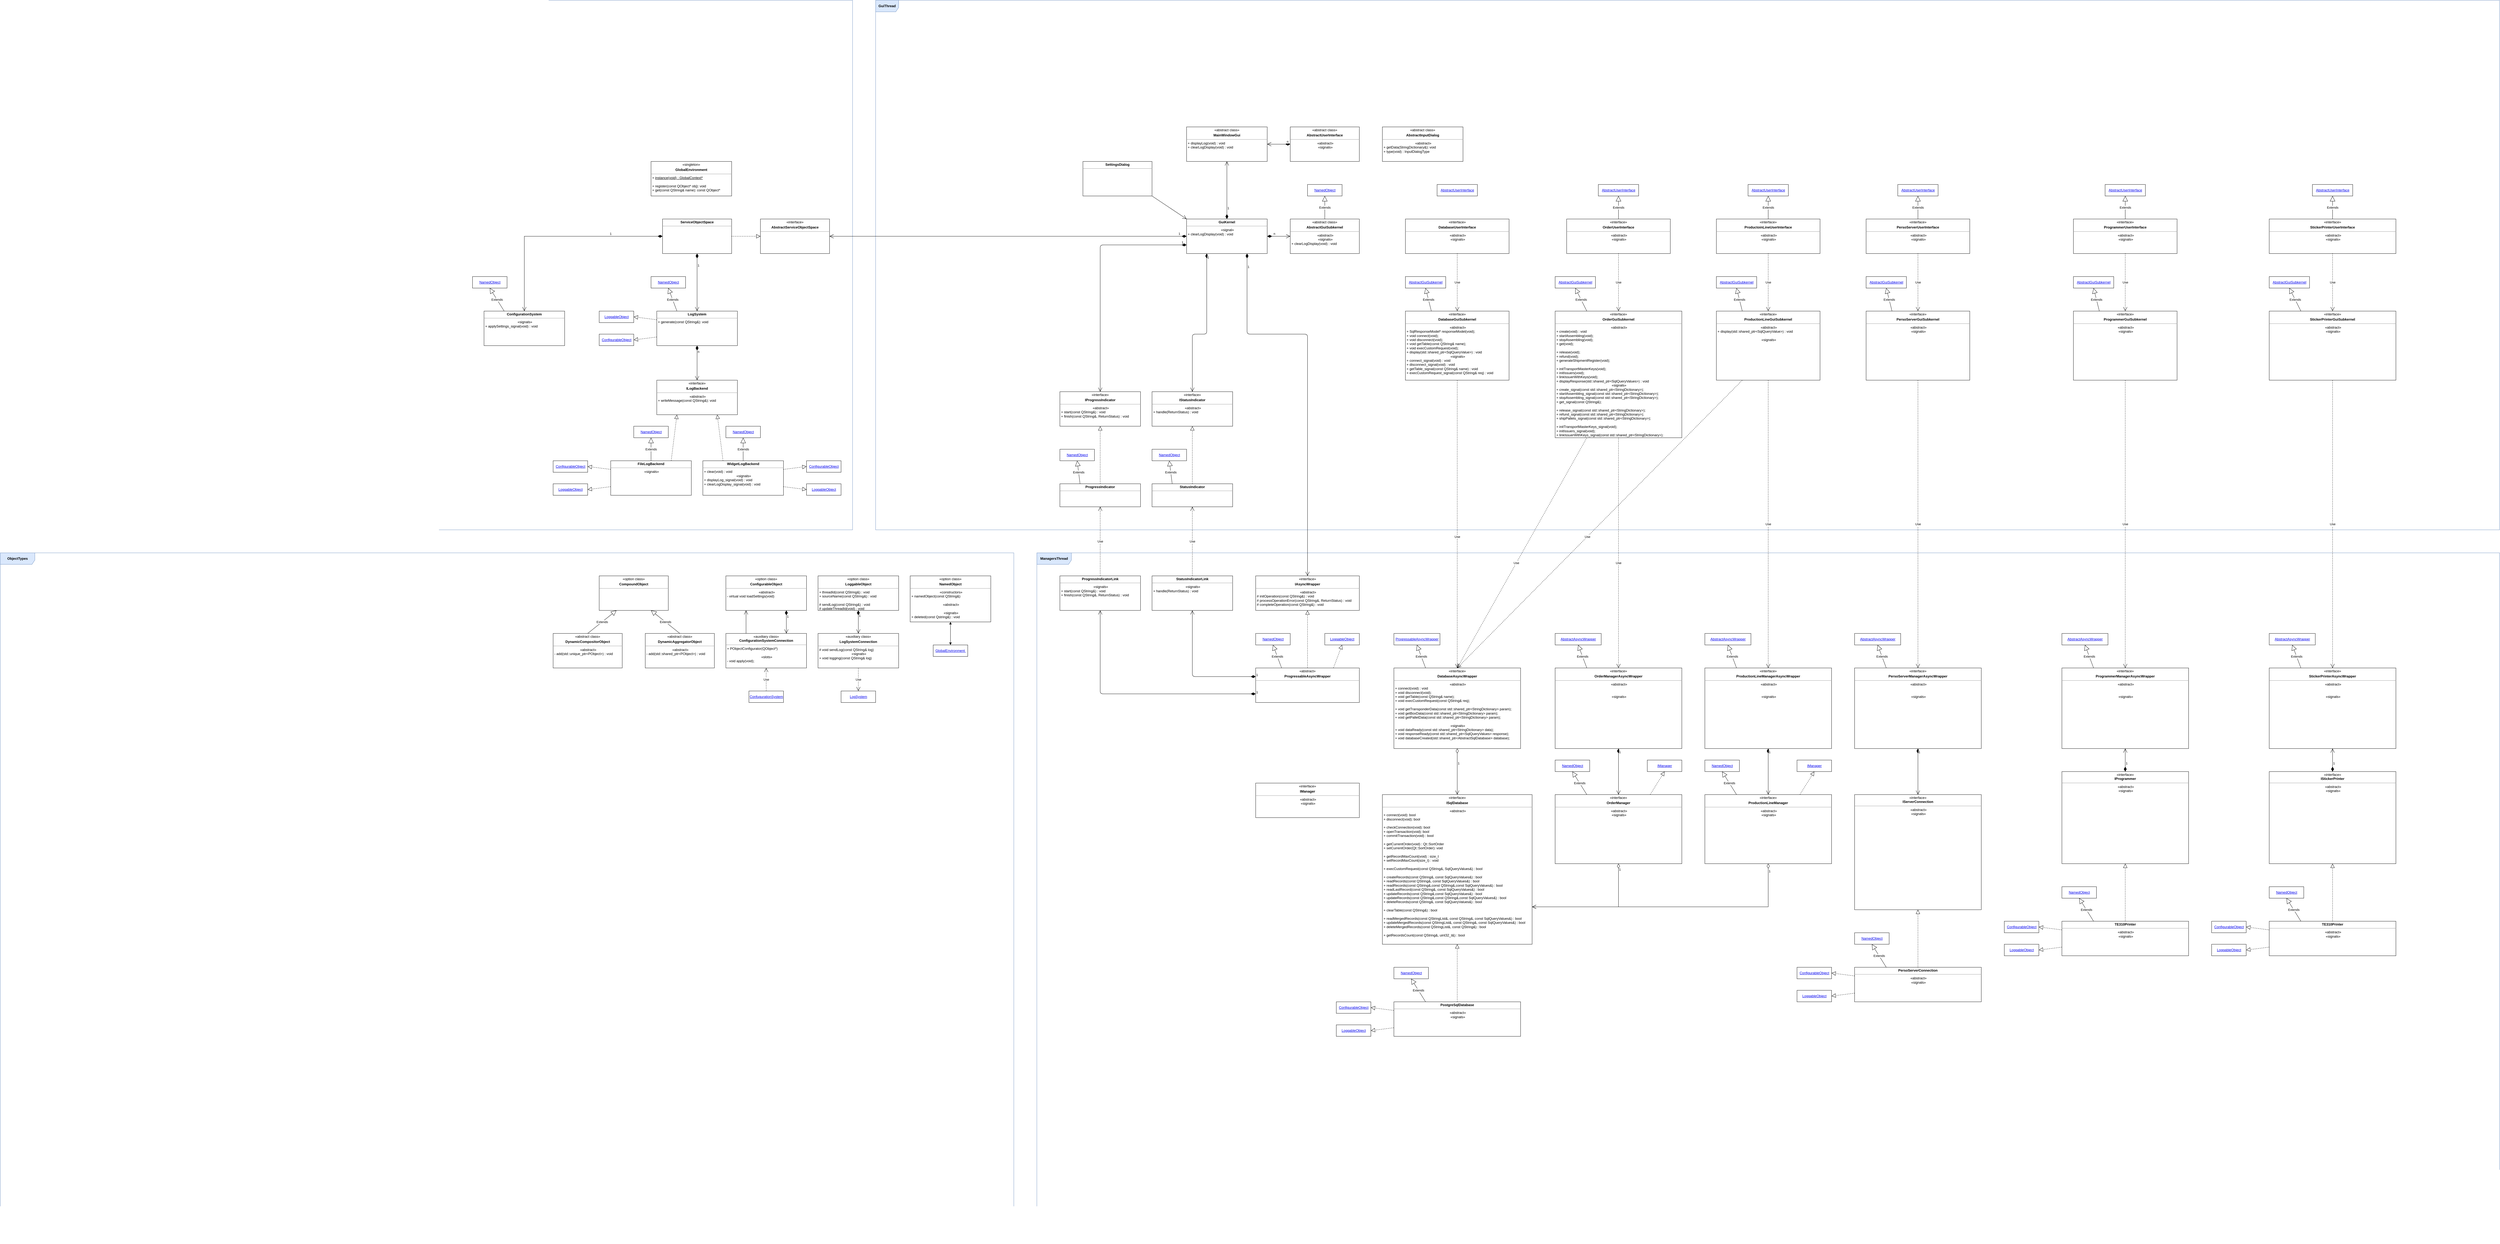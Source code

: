 <mxfile version="13.9.9" type="device"><diagram name="Page-1" id="9361dd3d-8414-5efd-6122-117bd74ce7a7"><mxGraphModel dx="4770" dy="4237" grid="1" gridSize="10" guides="1" tooltips="1" connect="1" arrows="1" fold="1" page="0" pageScale="1.5" pageWidth="826" pageHeight="1169" background="none" math="0" shadow="0"><root><mxCell id="0"/><mxCell id="g_n_zgUTSE1n5_LqtELU-34" value="Потоки" style="locked=1;" parent="0"/><mxCell id="YVtpdUTHB4OTW118jndL-1" value="&lt;b&gt;GuiThread&lt;/b&gt;" style="shape=umlFrame;whiteSpace=wrap;html=1;pointerEvents=0;width=80;height=40;allowArrows=0;connectable=0;fillColor=#dae8fc;strokeColor=#6c8ebf;cloneable=0;" parent="g_n_zgUTSE1n5_LqtELU-34" vertex="1"><mxGeometry x="680" y="-2640" width="5640" height="1840" as="geometry"/></mxCell><mxCell id="YVtpdUTHB4OTW118jndL-3" value="&lt;b&gt;ManagersThread&lt;/b&gt;" style="shape=umlFrame;whiteSpace=wrap;html=1;pointerEvents=0;width=120;height=40;connectable=0;allowArrows=0;editable=1;movable=1;fillColor=#dae8fc;strokeColor=#6c8ebf;" parent="g_n_zgUTSE1n5_LqtELU-34" vertex="1"><mxGeometry x="1240" y="-720" width="5080" height="2400" as="geometry"/></mxCell><mxCell id="P1fa4SSry0Gjhzld_Jq7-2" value="&lt;b&gt;ServiceThread&lt;/b&gt;" style="shape=umlFrame;whiteSpace=wrap;html=1;pointerEvents=0;width=120;height=40;connectable=0;allowArrows=0;editable=1;movable=1;resizable=1;rotatable=1;deletable=1;fillColor=#dae8fc;strokeColor=#6c8ebf;locked=0;" parent="g_n_zgUTSE1n5_LqtELU-34" vertex="1"><mxGeometry x="-2360" y="-2640" width="2960" height="1840" as="geometry"/></mxCell><mxCell id="W3SXHCYjNQnQOKTZ_eDD-3" value="&lt;b&gt;ObjectTypes&lt;/b&gt;" style="shape=umlFrame;whiteSpace=wrap;html=1;pointerEvents=0;width=120;height=40;connectable=0;allowArrows=0;editable=1;movable=1;resizable=1;rotatable=1;deletable=1;fillColor=#dae8fc;strokeColor=#6c8ebf;" parent="g_n_zgUTSE1n5_LqtELU-34" vertex="1"><mxGeometry x="-2360" y="-720" width="3520" height="2400" as="geometry"/></mxCell><mxCell id="1" value="Классы" style="" parent="0"/><mxCell id="YVtpdUTHB4OTW118jndL-2" value="&lt;p style=&quot;margin: 0px ; margin-top: 4px ; text-align: center&quot;&gt;&lt;/p&gt;&lt;span&gt;&lt;div style=&quot;text-align: center&quot;&gt;&lt;b style=&quot;background-color: initial;&quot;&gt;LogSystem&lt;/b&gt;&lt;br&gt;&lt;/div&gt;&lt;/span&gt;&lt;hr size=&quot;1&quot;&gt;&lt;p style=&quot;margin: 0px ; margin-left: 4px&quot;&gt;&lt;span style=&quot;background-color: initial;&quot;&gt;+ generate(const QString&amp;amp;): void&amp;nbsp;&lt;/span&gt;&lt;br&gt;&lt;/p&gt;&lt;p style=&quot;margin: 0px 0px 0px 4px&quot;&gt;&lt;br&gt;&lt;/p&gt;" style="verticalAlign=top;align=left;overflow=fill;fontSize=12;fontFamily=Helvetica;html=1;" parent="1" vertex="1"><mxGeometry x="-80" y="-1560" width="280" height="120" as="geometry"/></mxCell><mxCell id="YVtpdUTHB4OTW118jndL-10" value="&lt;p style=&quot;margin: 0px ; margin-top: 4px ; text-align: center&quot;&gt;«interface»&lt;br&gt;&lt;/p&gt;&lt;p style=&quot;margin: 0px ; margin-top: 4px ; text-align: center&quot;&gt;&lt;b&gt;IAsyncWrapper&lt;/b&gt;&lt;/p&gt;&lt;hr size=&quot;1&quot;&gt;&lt;p style=&quot;text-align: center ; margin: 0px 0px 0px 4px&quot;&gt;«abstract»&lt;br&gt;&lt;/p&gt;&lt;p style=&quot;margin: 0px 0px 0px 4px&quot;&gt;&lt;span&gt;# initOperation(const QString&amp;amp;) : void&lt;/span&gt;&lt;br&gt;&lt;/p&gt;&lt;p style=&quot;margin: 0px 0px 0px 4px&quot;&gt;# processOperationError(const QString&amp;amp;, ReturnStatus) : void&lt;/p&gt;&lt;p style=&quot;margin: 0px 0px 0px 4px&quot;&gt;# completeOperation(const QString&amp;amp;) : void&lt;/p&gt;&lt;p style=&quot;margin: 0px 0px 0px 4px&quot;&gt;&lt;br&gt;&lt;/p&gt;" style="verticalAlign=top;align=left;overflow=fill;fontSize=12;fontFamily=Helvetica;html=1;" parent="1" vertex="1"><mxGeometry x="2000" y="-640" width="360" height="120" as="geometry"/></mxCell><mxCell id="YVtpdUTHB4OTW118jndL-9" value="&lt;p style=&quot;margin: 0px ; margin-top: 4px ; text-align: center&quot;&gt;&lt;b style=&quot;background-color: initial;&quot;&gt;GuiKernel&lt;/b&gt;&lt;br&gt;&lt;/p&gt;&lt;hr size=&quot;1&quot;&gt;&lt;p style=&quot;text-align: center ; margin: 0px 0px 0px 4px&quot;&gt;«signal»&lt;br&gt;&lt;/p&gt;&lt;p style=&quot;margin: 0px 0px 0px 4px;&quot;&gt;+ clearLogDisplay(void) : void&amp;nbsp;&lt;/p&gt;&amp;nbsp;&lt;p style=&quot;margin: 0px ; margin-left: 4px&quot;&gt;&lt;br&gt;&lt;/p&gt;" style="verticalAlign=top;align=left;overflow=fill;fontSize=12;fontFamily=Helvetica;html=1;" parent="1" vertex="1"><mxGeometry x="1760" y="-1880" width="280" height="120" as="geometry"/></mxCell><mxCell id="YVtpdUTHB4OTW118jndL-13" value="&lt;p style=&quot;margin: 0px ; margin-top: 4px ; text-align: center&quot;&gt;&lt;/p&gt;&lt;span&gt;&lt;div style=&quot;text-align: center&quot;&gt;&lt;span&gt;«interface»&lt;/span&gt;&lt;/div&gt;&lt;/span&gt;&lt;p style=&quot;margin: 0px ; margin-top: 4px ; text-align: center&quot;&gt;&lt;b&gt;ISqlDatabase&lt;/b&gt;&lt;b&gt;&lt;br&gt;&lt;/b&gt;&lt;/p&gt;&lt;hr size=&quot;1&quot;&gt;&lt;p style=&quot;text-align: center ; margin: 0px 0px 0px 4px&quot;&gt;«abstract»&lt;br&gt;&lt;/p&gt;&lt;p style=&quot;margin: 0px ; margin-left: 4px&quot;&gt;+ connect(void): bool&lt;br&gt;&lt;/p&gt;&lt;p style=&quot;margin: 0px ; margin-left: 4px&quot;&gt;+ disconnect(void): bool&lt;/p&gt;&lt;p style=&quot;margin: 0px 0px 0px 4px&quot;&gt;&lt;br&gt;&lt;/p&gt;&lt;p style=&quot;margin: 0px 0px 0px 4px&quot;&gt;+ checkConnection(void): bool&lt;br&gt;&lt;/p&gt;&lt;p style=&quot;margin: 0px 0px 0px 4px&quot;&gt;+ openTransaction(void): bool&lt;/p&gt;&lt;p style=&quot;margin: 0px 0px 0px 4px&quot;&gt;+ commitTransaction(void) : bool&lt;/p&gt;&lt;p style=&quot;margin: 0px 0px 0px 4px&quot;&gt;&lt;br&gt;&lt;/p&gt;&lt;p style=&quot;margin: 0px 0px 0px 4px&quot;&gt;+ getCurrentOrder(void) : Qt::SortOrder&lt;/p&gt;&lt;p style=&quot;margin: 0px 0px 0px 4px&quot;&gt;+ setCurrentOrder(Qt::SortOrder): void&lt;/p&gt;&lt;p style=&quot;margin: 0px 0px 0px 4px&quot;&gt;&lt;br&gt;&lt;/p&gt;&lt;p style=&quot;margin: 0px 0px 0px 4px&quot;&gt;+ getRecordMaxCount(void) : size_t&lt;/p&gt;&lt;p style=&quot;margin: 0px 0px 0px 4px&quot;&gt;+ setRecordMaxCount(size_t) : void&lt;/p&gt;&lt;p style=&quot;margin: 0px 0px 0px 4px&quot;&gt;&lt;br&gt;&lt;/p&gt;&lt;p style=&quot;margin: 0px 0px 0px 4px&quot;&gt;+ execCustomRequest(const QString&amp;amp;, SqlQueryValues&amp;amp;) : bool&lt;/p&gt;&lt;p style=&quot;margin: 0px 0px 0px 4px&quot;&gt;&lt;br&gt;&lt;/p&gt;&lt;p style=&quot;margin: 0px 0px 0px 4px&quot;&gt;+ createRecords(const QString&amp;amp;,&amp;nbsp;const SqlQueryValues&amp;amp;) : bool&lt;/p&gt;&lt;p style=&quot;margin: 0px 0px 0px 4px&quot;&gt;+ readRecords(const QString&amp;amp;,&amp;nbsp;const SqlQueryValues&amp;amp;) : bool&lt;/p&gt;&lt;p style=&quot;margin: 0px 0px 0px 4px&quot;&gt;+ readRecords(const QString&amp;amp;,const QString&amp;amp;,const SqlQueryValues&amp;amp;) : bool&lt;br&gt;&lt;/p&gt;&lt;p style=&quot;margin: 0px 0px 0px 4px&quot;&gt;+ readLastRecord(const QString&amp;amp;,&amp;nbsp;const SqlQueryValues&amp;amp;) : bool&lt;/p&gt;&lt;p style=&quot;margin: 0px 0px 0px 4px&quot;&gt;+ updateRecords(const QString&amp;amp;,const SqlQueryValues&amp;amp;) : bool&lt;br&gt;&lt;/p&gt;&lt;p style=&quot;margin: 0px 0px 0px 4px&quot;&gt;+ updateRecords(const QString&amp;amp;,const QString&amp;amp;,const SqlQueryValues&amp;amp;) : bool&lt;/p&gt;&lt;p style=&quot;margin: 0px 0px 0px 4px&quot;&gt;+ deleteRecords(const QString&amp;amp;,&amp;nbsp;const SqlQueryValues&amp;amp;) : bool&lt;/p&gt;&lt;p style=&quot;margin: 0px 0px 0px 4px&quot;&gt;&lt;br&gt;&lt;/p&gt;&lt;p style=&quot;margin: 0px 0px 0px 4px&quot;&gt;+ clearTable(const QString&amp;amp;) : bool&lt;/p&gt;&lt;p style=&quot;margin: 0px 0px 0px 4px&quot;&gt;&lt;br&gt;&lt;/p&gt;&lt;p style=&quot;margin: 0px 0px 0px 4px&quot;&gt;+ readMergedRecords(const QStringList&amp;amp;,&amp;nbsp;&lt;span&gt;const QString&amp;amp;,&amp;nbsp;&lt;/span&gt;&lt;span&gt;const SqlQueryValues&amp;amp;&lt;/span&gt;&lt;span&gt;) : bool&lt;/span&gt;&lt;/p&gt;&lt;p style=&quot;margin: 0px 0px 0px 4px&quot;&gt;+ updateMergedRecords(const QStringList&amp;amp;,&amp;nbsp;const QString&amp;amp;,&amp;nbsp;&lt;span&gt;const SqlQueryValues&amp;amp;&lt;/span&gt;) : bool&lt;/p&gt;&lt;p style=&quot;margin: 0px 0px 0px 4px&quot;&gt;+ deleteMergedRecords(const QStringList&amp;amp;,&amp;nbsp;&lt;span&gt;const QString&amp;amp;&lt;/span&gt;&lt;span&gt;) : bool&lt;/span&gt;&lt;/p&gt;&lt;p style=&quot;margin: 0px 0px 0px 4px&quot;&gt;&lt;br&gt;&lt;/p&gt;&lt;p style=&quot;margin: 0px 0px 0px 4px&quot;&gt;+ getRecordsCount(const QString&amp;amp;,&amp;nbsp;&lt;span&gt;uint32_t&amp;amp;&lt;/span&gt;&lt;span&gt;) : bool&lt;/span&gt;&lt;/p&gt;" style="verticalAlign=top;align=left;overflow=fill;fontSize=12;fontFamily=Helvetica;html=1;" parent="1" vertex="1"><mxGeometry x="2440" y="120" width="520" height="520" as="geometry"/></mxCell><mxCell id="YVtpdUTHB4OTW118jndL-14" value="&lt;p style=&quot;margin: 0px ; margin-top: 4px ; text-align: center&quot;&gt;&lt;/p&gt;&lt;span&gt;&lt;div style=&quot;text-align: center&quot;&gt;&lt;span&gt;«singleton»&lt;/span&gt;&lt;/div&gt;&lt;/span&gt;&lt;p style=&quot;margin: 0px ; margin-top: 4px ; text-align: center&quot;&gt;&lt;b&gt;GlobalEnvironment&lt;/b&gt;&lt;/p&gt;&lt;hr size=&quot;1&quot;&gt;&lt;p style=&quot;margin: 0px ; margin-left: 4px&quot;&gt;+ &lt;u&gt;instance(void) : GlobalContext*&lt;/u&gt;&lt;/p&gt;&lt;p style=&quot;margin: 0px ; margin-left: 4px&quot;&gt;&lt;span&gt;&lt;br&gt;&lt;/span&gt;&lt;/p&gt;&lt;p style=&quot;margin: 0px ; margin-left: 4px&quot;&gt;&lt;span&gt;+ register(const QObject* obj): void&lt;/span&gt;&lt;br&gt;&lt;/p&gt;&lt;p style=&quot;margin: 0px ; margin-left: 4px&quot;&gt;+ get(const QString&amp;amp; name): const QObject*&amp;nbsp;&lt;/p&gt;&lt;p style=&quot;margin: 0px 0px 0px 4px&quot;&gt;&lt;br&gt;&lt;/p&gt;" style="verticalAlign=top;align=left;overflow=fill;fontSize=12;fontFamily=Helvetica;html=1;" parent="1" vertex="1"><mxGeometry x="-100" y="-2080" width="280" height="120" as="geometry"/></mxCell><mxCell id="YVtpdUTHB4OTW118jndL-15" value="&lt;p style=&quot;margin: 0px ; margin-top: 4px ; text-align: center&quot;&gt;«abstract class»&lt;br&gt;&lt;/p&gt;&lt;p style=&quot;margin: 0px ; margin-top: 4px ; text-align: center&quot;&gt;&lt;b&gt;AbstractInputDialog&lt;/b&gt;&lt;b&gt;&lt;br&gt;&lt;/b&gt;&lt;/p&gt;&lt;hr size=&quot;1&quot;&gt;&lt;p style=&quot;text-align: center ; margin: 0px 0px 0px 4px&quot;&gt;«abstract»&lt;br&gt;&lt;/p&gt;&lt;p style=&quot;margin: 0px ; margin-left: 4px&quot;&gt;&lt;span&gt;+ getData(StringDictionary&amp;amp;): void&lt;/span&gt;&lt;br&gt;&lt;/p&gt;&lt;p style=&quot;margin: 0px ; margin-left: 4px&quot;&gt;&lt;span&gt;+ type(void) : InputDialogType&lt;/span&gt;&lt;/p&gt;" style="verticalAlign=top;align=left;overflow=fill;fontSize=12;fontFamily=Helvetica;html=1;" parent="1" vertex="1"><mxGeometry x="2440" y="-2200" width="280" height="120" as="geometry"/></mxCell><mxCell id="P1fa4SSry0Gjhzld_Jq7-4" value="&lt;p style=&quot;margin: 0px ; margin-top: 4px ; text-align: center&quot;&gt;«interface»&lt;br&gt;&lt;/p&gt;&lt;p style=&quot;margin: 0px ; margin-top: 4px ; text-align: center&quot;&gt;&lt;b&gt;DatabaseGuiSubkernel&lt;/b&gt;&lt;/p&gt;&lt;hr size=&quot;1&quot;&gt;&lt;p style=&quot;text-align: center ; margin: 0px 0px 0px 4px&quot;&gt;«abstract»&lt;br&gt;&lt;/p&gt;&lt;p style=&quot;margin: 0px 0px 0px 4px&quot;&gt;+ SqlResponseModel* responseModel(void);&lt;br&gt;&lt;/p&gt;&lt;p style=&quot;margin: 0px 0px 0px 4px&quot;&gt;+ void connect(void);&lt;/p&gt;&lt;p style=&quot;margin: 0px 0px 0px 4px&quot;&gt;&lt;span&gt;+ void disconnect(void);&lt;/span&gt;&lt;/p&gt;&lt;p style=&quot;margin: 0px 0px 0px 4px&quot;&gt;+ void getTable(const QString&amp;amp; name);&lt;/p&gt;&lt;p style=&quot;margin: 0px 0px 0px 4px&quot;&gt;+ void execCustomRequest(void);&lt;/p&gt;&lt;p style=&quot;margin: 0px 0px 0px 4px&quot;&gt;&lt;span&gt;+ display(std::shared_ptr&amp;lt;SqlQueryValue&amp;gt;) : void&lt;/span&gt;&lt;br&gt;&lt;/p&gt;&lt;p style=&quot;text-align: center ; margin: 0px 0px 0px 4px&quot;&gt;«signals»&lt;br&gt;&lt;/p&gt;&lt;p style=&quot;margin: 0px 0px 0px 4px&quot;&gt;+ connect_signal(void) : void&lt;/p&gt;&lt;p style=&quot;margin: 0px 0px 0px 4px&quot;&gt;+ disconnect_signal(void) : void&lt;/p&gt;&lt;p style=&quot;margin: 0px 0px 0px 4px&quot;&gt;+ getTable_signal(const QString&amp;amp; name) : void&lt;/p&gt;&lt;p style=&quot;margin: 0px 0px 0px 4px&quot;&gt;+ execCustomRequest_signal(const QString&amp;amp; req) : void&lt;/p&gt;" style="verticalAlign=top;align=left;overflow=fill;fontSize=12;fontFamily=Helvetica;html=1;" parent="1" vertex="1"><mxGeometry x="2520" y="-1560" width="360" height="240" as="geometry"/></mxCell><mxCell id="P1fa4SSry0Gjhzld_Jq7-5" value="&lt;p style=&quot;margin: 0px ; margin-top: 4px ; text-align: center&quot;&gt;«abstract class»&lt;br&gt;&lt;/p&gt;&lt;p style=&quot;margin: 0px ; margin-top: 4px ; text-align: center&quot;&gt;&lt;b&gt;AbstractGuiSubkernel&lt;/b&gt;&lt;/p&gt;&lt;hr size=&quot;1&quot;&gt;&lt;p style=&quot;text-align: center ; margin: 0px 0px 0px 4px&quot;&gt;«abstract»&lt;/p&gt;&lt;p style=&quot;text-align: center ; margin: 0px 0px 0px 4px&quot;&gt;&lt;span&gt;«signals»&lt;/span&gt;&lt;br&gt;&lt;/p&gt;&lt;p style=&quot;margin: 0px 0px 0px 4px&quot;&gt;+ clearLogDisplay(void) : void&lt;br&gt;&lt;/p&gt;" style="verticalAlign=top;align=left;overflow=fill;fontSize=12;fontFamily=Helvetica;html=1;" parent="1" vertex="1"><mxGeometry x="2120" y="-1880" width="240" height="120" as="geometry"/></mxCell><mxCell id="P1fa4SSry0Gjhzld_Jq7-6" value="&lt;p style=&quot;margin: 0px ; margin-top: 4px ; text-align: center&quot;&gt;«interface»&lt;br&gt;&lt;/p&gt;&lt;p style=&quot;margin: 0px ; margin-top: 4px ; text-align: center&quot;&gt;&lt;b&gt;OrderGuiSubkernel&lt;/b&gt;&lt;/p&gt;&lt;hr size=&quot;1&quot;&gt;&lt;p style=&quot;text-align: center ; margin: 0px 0px 0px 4px&quot;&gt;«abstract»&lt;/p&gt;&lt;p style=&quot;margin: 0px 0px 0px 4px&quot;&gt;&lt;span&gt;+ create(void) : void&lt;/span&gt;&lt;/p&gt;&lt;p style=&quot;margin: 0px 0px 0px 4px&quot;&gt;+ startAssembling(void);&lt;/p&gt;&lt;p style=&quot;margin: 0px 0px 0px 4px&quot;&gt;+ stopAssembling(void);&lt;/p&gt;&lt;p style=&quot;margin: 0px 0px 0px 4px&quot;&gt;+ get(void);&lt;/p&gt;&lt;p style=&quot;margin: 0px 0px 0px 4px&quot;&gt;&lt;br&gt;&lt;/p&gt;&lt;p style=&quot;margin: 0px 0px 0px 4px&quot;&gt;+ release(void);&lt;/p&gt;&lt;p style=&quot;margin: 0px 0px 0px 4px&quot;&gt;+ refund(void);&lt;/p&gt;&lt;p style=&quot;margin: 0px 0px 0px 4px&quot;&gt;+ generateShipmentRegister(void);&lt;/p&gt;&lt;p style=&quot;margin: 0px 0px 0px 4px&quot;&gt;&lt;br&gt;&lt;/p&gt;&lt;p style=&quot;margin: 0px 0px 0px 4px&quot;&gt;+ initTransportMasterKeys(void);&lt;/p&gt;&lt;p style=&quot;margin: 0px 0px 0px 4px&quot;&gt;+ initIssuers(void);&lt;/p&gt;&lt;p style=&quot;margin: 0px 0px 0px 4px&quot;&gt;+ linkIssuerWithKeys(void);&lt;/p&gt;&lt;p style=&quot;margin: 0px 0px 0px 4px&quot;&gt;+ displayResponse(std::shared_ptr&amp;lt;SqlQueryValues&amp;gt;) : void&lt;br&gt;&lt;/p&gt;&lt;p style=&quot;text-align: center ; margin: 0px 0px 0px 4px&quot;&gt;«signals»&lt;br&gt;&lt;/p&gt;&lt;p style=&quot;margin: 0px 0px 0px 4px&quot;&gt;+ create_signal(const std::shared_ptr&amp;lt;StringDictionary&amp;gt;);&lt;/p&gt;&lt;p style=&quot;margin: 0px 0px 0px 4px&quot;&gt;+ startAssembling_signal(const std::shared_ptr&amp;lt;StringDictionary&amp;gt;);&lt;/p&gt;&lt;p style=&quot;margin: 0px 0px 0px 4px&quot;&gt;+ stopAssembling_signal(const std::shared_ptr&amp;lt;StringDictionary&amp;gt;);&lt;/p&gt;&lt;p style=&quot;margin: 0px 0px 0px 4px&quot;&gt;+ get_signal(const QString&amp;amp;);&lt;/p&gt;&lt;p style=&quot;margin: 0px 0px 0px 4px&quot;&gt;&lt;br&gt;&lt;/p&gt;&lt;p style=&quot;margin: 0px 0px 0px 4px&quot;&gt;+ release_signal(const std::shared_ptr&amp;lt;StringDictionary&amp;gt;);&lt;/p&gt;&lt;p style=&quot;margin: 0px 0px 0px 4px&quot;&gt;+ refund_signal(const std::shared_ptr&amp;lt;StringDictionary&amp;gt;);&lt;/p&gt;&lt;p style=&quot;margin: 0px 0px 0px 4px&quot;&gt;+ shipPallets_signal(const std::shared_ptr&amp;lt;StringDictionary&amp;gt;);&lt;/p&gt;&lt;p style=&quot;margin: 0px 0px 0px 4px&quot;&gt;&lt;br&gt;&lt;/p&gt;&lt;p style=&quot;margin: 0px 0px 0px 4px&quot;&gt;+ initTransportMasterKeys_signal(void);&lt;/p&gt;&lt;p style=&quot;margin: 0px 0px 0px 4px&quot;&gt;+ initIssuers_signal(void);&lt;/p&gt;&lt;p style=&quot;margin: 0px 0px 0px 4px&quot;&gt;+ linkIssuerWithKeys_signal(const std::shared_ptr&amp;lt;StringDictionary&amp;gt;);&lt;/p&gt;" style="verticalAlign=top;align=left;overflow=fill;fontSize=12;fontFamily=Helvetica;html=1;" parent="1" vertex="1"><mxGeometry x="3040" y="-1560" width="440" height="440" as="geometry"/></mxCell><mxCell id="P1fa4SSry0Gjhzld_Jq7-7" value="&lt;p style=&quot;margin: 0px ; margin-top: 4px ; text-align: center&quot;&gt;«interface»&lt;br&gt;&lt;/p&gt;&lt;p style=&quot;margin: 0px ; margin-top: 4px ; text-align: center&quot;&gt;&lt;b&gt;ProductionLineGuiSubkernel&lt;/b&gt;&lt;/p&gt;&lt;hr size=&quot;1&quot;&gt;&lt;p style=&quot;text-align: center ; margin: 0px 0px 0px 4px&quot;&gt;«abstract»&lt;br&gt;&lt;/p&gt;&lt;p style=&quot;margin: 0px 0px 0px 4px&quot;&gt;+ display(std::shared_ptr&amp;lt;SqlQueryValue&amp;gt;) : void&lt;br&gt;&lt;/p&gt;&lt;div&gt;&lt;br&gt;&lt;/div&gt;&lt;p style=&quot;text-align: center ; margin: 0px 0px 0px 4px&quot;&gt;«signals»&lt;br&gt;&lt;/p&gt;&lt;p style=&quot;margin: 0px 0px 0px 4px&quot;&gt;&lt;br&gt;&lt;/p&gt;" style="verticalAlign=top;align=left;overflow=fill;fontSize=12;fontFamily=Helvetica;html=1;" parent="1" vertex="1"><mxGeometry x="3600" y="-1560" width="360" height="240" as="geometry"/></mxCell><mxCell id="P1fa4SSry0Gjhzld_Jq7-8" value="&lt;p style=&quot;margin: 0px ; margin-top: 4px ; text-align: center&quot;&gt;«interface»&lt;br&gt;&lt;/p&gt;&lt;p style=&quot;margin: 0px ; margin-top: 4px ; text-align: center&quot;&gt;&lt;b&gt;StickerPrinterGuiSubkernel&lt;/b&gt;&lt;/p&gt;&lt;hr size=&quot;1&quot;&gt;&lt;p style=&quot;text-align: center ; margin: 0px 0px 0px 4px&quot;&gt;«abstract»&lt;br&gt;&lt;/p&gt;&lt;p style=&quot;border-color: var(--border-color); text-align: center; margin: 0px 0px 0px 4px;&quot;&gt;«signals»&lt;br style=&quot;border-color: var(--border-color);&quot;&gt;&lt;/p&gt;&lt;p style=&quot;border-color: var(--border-color); margin: 0px 0px 0px 4px;&quot;&gt;&lt;br&gt;&lt;/p&gt;" style="verticalAlign=top;align=left;overflow=fill;fontSize=12;fontFamily=Helvetica;html=1;" parent="1" vertex="1"><mxGeometry x="5520" y="-1560" width="440" height="240" as="geometry"/></mxCell><mxCell id="P1fa4SSry0Gjhzld_Jq7-9" value="&lt;p style=&quot;margin: 0px ; margin-top: 4px ; text-align: center&quot;&gt;«interface»&lt;br&gt;&lt;/p&gt;&lt;p style=&quot;margin: 0px ; margin-top: 4px ; text-align: center&quot;&gt;&lt;b&gt;ProgrammerGuiSubkernel&lt;/b&gt;&lt;/p&gt;&lt;hr size=&quot;1&quot;&gt;&lt;p style=&quot;text-align: center ; margin: 0px 0px 0px 4px&quot;&gt;«abstract»&lt;br&gt;&lt;/p&gt;&lt;p style=&quot;border-color: var(--border-color); text-align: center; margin: 0px 0px 0px 4px;&quot;&gt;«signals»&lt;br style=&quot;border-color: var(--border-color);&quot;&gt;&lt;/p&gt;&lt;p style=&quot;border-color: var(--border-color); margin: 0px 0px 0px 4px;&quot;&gt;&lt;br&gt;&lt;/p&gt;" style="verticalAlign=top;align=left;overflow=fill;fontSize=12;fontFamily=Helvetica;html=1;" parent="1" vertex="1"><mxGeometry x="4840" y="-1560" width="360" height="240" as="geometry"/></mxCell><mxCell id="P1fa4SSry0Gjhzld_Jq7-10" value="n" style="endArrow=open;html=1;endSize=12;startArrow=diamondThin;startSize=14;startFill=1;edgeStyle=orthogonalEdgeStyle;align=left;verticalAlign=bottom;rounded=0;exitX=1;exitY=0.5;exitDx=0;exitDy=0;entryX=0;entryY=0.5;entryDx=0;entryDy=0;" parent="1" source="YVtpdUTHB4OTW118jndL-9" target="P1fa4SSry0Gjhzld_Jq7-5" edge="1"><mxGeometry x="-0.5" relative="1" as="geometry"><mxPoint x="2350" y="-1850" as="sourcePoint"/><mxPoint x="2490" y="-1850" as="targetPoint"/><Array as="points"><mxPoint x="2090" y="-1820"/><mxPoint x="2090" y="-1820"/></Array><mxPoint as="offset"/></mxGeometry></mxCell><mxCell id="P1fa4SSry0Gjhzld_Jq7-16" value="&lt;p style=&quot;margin: 0px ; margin-top: 4px ; text-align: center&quot;&gt;«interface»&lt;br&gt;&lt;/p&gt;&lt;p style=&quot;margin: 0px ; margin-top: 4px ; text-align: center&quot;&gt;&lt;b&gt;OrderManager&lt;/b&gt;&lt;/p&gt;&lt;hr size=&quot;1&quot;&gt;&lt;p style=&quot;text-align: center ; margin: 0px 0px 0px 4px&quot;&gt;«abstract»&lt;br&gt;&lt;/p&gt;&lt;p style=&quot;border-color: var(--border-color); text-align: center; margin: 0px 0px 0px 4px;&quot;&gt;«signals»&lt;br style=&quot;border-color: var(--border-color);&quot;&gt;&lt;/p&gt;&lt;p style=&quot;border-color: var(--border-color); margin: 0px 0px 0px 4px;&quot;&gt;&lt;br&gt;&lt;/p&gt;" style="verticalAlign=top;align=left;overflow=fill;fontSize=12;fontFamily=Helvetica;html=1;" parent="1" vertex="1"><mxGeometry x="3040" y="120" width="440" height="240" as="geometry"/></mxCell><mxCell id="P1fa4SSry0Gjhzld_Jq7-17" value="&lt;p style=&quot;margin: 0px ; margin-top: 4px ; text-align: center&quot;&gt;«interface»&lt;br&gt;&lt;/p&gt;&lt;p style=&quot;margin: 0px ; margin-top: 4px ; text-align: center&quot;&gt;&lt;b&gt;ProductionLineManager&lt;/b&gt;&lt;/p&gt;&lt;hr size=&quot;1&quot;&gt;&lt;p style=&quot;text-align: center ; margin: 0px 0px 0px 4px&quot;&gt;«abstract»&lt;br&gt;&lt;/p&gt;&lt;p style=&quot;border-color: var(--border-color); text-align: center; margin: 0px 0px 0px 4px;&quot;&gt;«signals»&lt;br style=&quot;border-color: var(--border-color);&quot;&gt;&lt;/p&gt;&lt;p style=&quot;border-color: var(--border-color); margin: 0px 0px 0px 4px;&quot;&gt;&lt;br&gt;&lt;/p&gt;" style="verticalAlign=top;align=left;overflow=fill;fontSize=12;fontFamily=Helvetica;html=1;" parent="1" vertex="1"><mxGeometry x="3560" y="120" width="440" height="240" as="geometry"/></mxCell><mxCell id="P1fa4SSry0Gjhzld_Jq7-20" value="&lt;p style=&quot;margin: 0px ; margin-top: 4px ; text-align: center&quot;&gt;«interface»&lt;br&gt;&lt;/p&gt;&lt;b&gt;&lt;div style=&quot;text-align: center&quot;&gt;&lt;b&gt;IProgrammer&lt;/b&gt;&lt;/div&gt;&lt;/b&gt;&lt;hr size=&quot;1&quot;&gt;&lt;p style=&quot;text-align: center ; margin: 0px 0px 0px 4px&quot;&gt;«abstract»&lt;/p&gt;&lt;p style=&quot;text-align: center ; margin: 0px 0px 0px 4px&quot;&gt;«signals»&lt;/p&gt;" style="verticalAlign=top;align=left;overflow=fill;fontSize=12;fontFamily=Helvetica;html=1;" parent="1" vertex="1"><mxGeometry x="4800" y="40" width="440" height="320" as="geometry"/></mxCell><mxCell id="P1fa4SSry0Gjhzld_Jq7-21" value="1" style="endArrow=open;html=1;endSize=12;startArrow=diamondThin;startSize=14;startFill=0;edgeStyle=orthogonalEdgeStyle;align=left;verticalAlign=bottom;rounded=0;entryX=1;entryY=0.75;entryDx=0;entryDy=0;exitX=0.5;exitY=1;exitDx=0;exitDy=0;" parent="1" source="P1fa4SSry0Gjhzld_Jq7-16" target="YVtpdUTHB4OTW118jndL-13" edge="1"><mxGeometry x="-0.872" relative="1" as="geometry"><mxPoint x="3290" y="1010" as="sourcePoint"/><mxPoint x="3090" y="760" as="targetPoint"/><mxPoint as="offset"/><Array as="points"><mxPoint x="3260" y="510"/></Array></mxGeometry></mxCell><mxCell id="P1fa4SSry0Gjhzld_Jq7-22" value="&lt;p style=&quot;margin: 0px ; margin-top: 4px ; text-align: center&quot;&gt;«interface»&lt;br&gt;&lt;/p&gt;&lt;b&gt;&lt;div style=&quot;text-align: center&quot;&gt;&lt;b&gt;IStickerPrinter&lt;/b&gt;&lt;/div&gt;&lt;/b&gt;&lt;hr size=&quot;1&quot;&gt;&lt;p style=&quot;text-align: center ; margin: 0px 0px 0px 4px&quot;&gt;«abstract»&lt;/p&gt;&lt;p style=&quot;text-align: center ; margin: 0px 0px 0px 4px&quot;&gt;«signals»&lt;/p&gt;" style="verticalAlign=top;align=left;overflow=fill;fontSize=12;fontFamily=Helvetica;html=1;" parent="1" vertex="1"><mxGeometry x="5520" y="40" width="440" height="320" as="geometry"/></mxCell><mxCell id="P1fa4SSry0Gjhzld_Jq7-25" value="1" style="endArrow=open;html=1;endSize=12;startArrow=diamondThin;startSize=14;startFill=1;edgeStyle=orthogonalEdgeStyle;align=left;verticalAlign=bottom;rounded=0;exitX=0.5;exitY=0;exitDx=0;exitDy=0;entryX=0.5;entryY=1;entryDx=0;entryDy=0;" parent="1" source="P1fa4SSry0Gjhzld_Jq7-20" target="pMHkXzfCu1KbfDfG4mn6-10" edge="1"><mxGeometry x="-0.5" relative="1" as="geometry"><mxPoint x="4880" y="440" as="sourcePoint"/><mxPoint x="5020" y="440" as="targetPoint"/><mxPoint as="offset"/></mxGeometry></mxCell><mxCell id="P1fa4SSry0Gjhzld_Jq7-26" value="1" style="endArrow=open;html=1;endSize=12;startArrow=diamondThin;startSize=14;startFill=1;edgeStyle=orthogonalEdgeStyle;align=left;verticalAlign=bottom;rounded=0;exitX=0.5;exitY=0;exitDx=0;exitDy=0;entryX=0.5;entryY=1;entryDx=0;entryDy=0;" parent="1" source="P1fa4SSry0Gjhzld_Jq7-22" target="pMHkXzfCu1KbfDfG4mn6-11" edge="1"><mxGeometry x="-0.5" relative="1" as="geometry"><mxPoint x="5580" y="450" as="sourcePoint"/><mxPoint x="5740" y="440" as="targetPoint"/><mxPoint as="offset"/></mxGeometry></mxCell><mxCell id="P1fa4SSry0Gjhzld_Jq7-37" value="&lt;p style=&quot;margin: 0px ; margin-top: 4px ; text-align: center&quot;&gt;«abstract class»&lt;br&gt;&lt;/p&gt;&lt;p style=&quot;margin: 0px ; margin-top: 4px ; text-align: center&quot;&gt;&lt;b&gt;MainWindowGui&lt;/b&gt;&lt;/p&gt;&lt;hr size=&quot;1&quot;&gt;&lt;p style=&quot;margin: 0px 0px 0px 4px;&quot;&gt;&lt;span style=&quot;background-color: initial;&quot;&gt;+ displayLog(void) : void&amp;nbsp;&lt;/span&gt;&lt;/p&gt;&lt;p style=&quot;margin: 0px 0px 0px 4px;&quot;&gt;&lt;span style=&quot;background-color: initial;&quot;&gt;+ clearLogDisplay(void) : void&lt;/span&gt;&lt;/p&gt;&lt;p style=&quot;margin: 0px ; margin-left: 4px&quot;&gt;&lt;br&gt;&lt;/p&gt;" style="verticalAlign=top;align=left;overflow=fill;fontSize=12;fontFamily=Helvetica;html=1;" parent="1" vertex="1"><mxGeometry x="1760" y="-2200" width="280" height="120" as="geometry"/></mxCell><mxCell id="P1fa4SSry0Gjhzld_Jq7-38" value="&lt;p style=&quot;margin: 0px ; margin-top: 4px ; text-align: center&quot;&gt;«interface»&lt;br&gt;&lt;/p&gt;&lt;p style=&quot;margin: 0px ; margin-top: 4px ; text-align: center&quot;&gt;&lt;b&gt;DatabaseUserInterface&lt;/b&gt;&lt;/p&gt;&lt;hr size=&quot;1&quot;&gt;&lt;p style=&quot;text-align: center ; margin: 0px 0px 0px 4px&quot;&gt;«abstract»&lt;br&gt;&lt;/p&gt;&lt;p style=&quot;text-align: center ; margin: 0px 0px 0px 4px&quot;&gt;«signals»&lt;br&gt;&lt;/p&gt;&lt;p style=&quot;margin: 0px ; margin-left: 4px&quot;&gt;&lt;br&gt;&lt;/p&gt;" style="verticalAlign=top;align=left;overflow=fill;fontSize=12;fontFamily=Helvetica;html=1;" parent="1" vertex="1"><mxGeometry x="2520" y="-1880" width="360" height="120" as="geometry"/></mxCell><mxCell id="P1fa4SSry0Gjhzld_Jq7-39" value="&lt;p style=&quot;margin: 0px ; margin-top: 4px ; text-align: center&quot;&gt;«interface»&lt;br&gt;&lt;/p&gt;&lt;p style=&quot;margin: 0px ; margin-top: 4px ; text-align: center&quot;&gt;&lt;b&gt;OrderUserInterface&lt;/b&gt;&lt;/p&gt;&lt;hr size=&quot;1&quot;&gt;&lt;p style=&quot;text-align: center ; margin: 0px 0px 0px 4px&quot;&gt;«abstract»&lt;br&gt;&lt;/p&gt;&lt;p style=&quot;text-align: center ; margin: 0px 0px 0px 4px&quot;&gt;«signals»&lt;br&gt;&lt;/p&gt;&lt;p style=&quot;margin: 0px ; margin-left: 4px&quot;&gt;&lt;br&gt;&lt;/p&gt;" style="verticalAlign=top;align=left;overflow=fill;fontSize=12;fontFamily=Helvetica;html=1;" parent="1" vertex="1"><mxGeometry x="3080" y="-1880" width="360" height="120" as="geometry"/></mxCell><mxCell id="P1fa4SSry0Gjhzld_Jq7-42" value="&lt;p style=&quot;margin: 0px ; margin-top: 4px ; text-align: center&quot;&gt;&lt;/p&gt;&lt;div style=&quot;text-align: center&quot;&gt;&lt;div&gt;«interface»&lt;/div&gt;&lt;p style=&quot;margin: 4px 0px 0px&quot;&gt;&lt;b&gt;ILogBackend&lt;/b&gt;&lt;/p&gt;&lt;/div&gt;&lt;hr size=&quot;1&quot;&gt;&lt;p style=&quot;text-align: center ; margin: 0px 0px 0px 4px&quot;&gt;«abstract»&lt;/p&gt;&lt;p style=&quot;margin: 0px ; margin-left: 4px&quot;&gt;+ writeMessage(const QString&amp;amp;): void&amp;nbsp;&lt;br&gt;&lt;/p&gt;&lt;p style=&quot;margin: 0px 0px 0px 4px&quot;&gt;&lt;br&gt;&lt;/p&gt;" style="verticalAlign=top;align=left;overflow=fill;fontSize=12;fontFamily=Helvetica;html=1;" parent="1" vertex="1"><mxGeometry x="-80" y="-1320" width="280" height="120" as="geometry"/></mxCell><mxCell id="P1fa4SSry0Gjhzld_Jq7-43" value="n" style="endArrow=open;html=1;endSize=12;startArrow=diamondThin;startSize=14;startFill=1;edgeStyle=orthogonalEdgeStyle;align=left;verticalAlign=bottom;rounded=0;exitX=0.5;exitY=1;exitDx=0;exitDy=0;entryX=0.5;entryY=0;entryDx=0;entryDy=0;" parent="1" source="YVtpdUTHB4OTW118jndL-2" target="P1fa4SSry0Gjhzld_Jq7-42" edge="1"><mxGeometry x="-0.5" relative="1" as="geometry"><mxPoint x="-140" y="-1450" as="sourcePoint"/><mxPoint x="20" y="-1450" as="targetPoint"/><mxPoint as="offset"/><Array as="points"><mxPoint x="60" y="-1350"/><mxPoint x="60" y="-1350"/></Array></mxGeometry></mxCell><mxCell id="P1fa4SSry0Gjhzld_Jq7-44" value="&lt;p style=&quot;margin: 0px ; margin-top: 4px ; text-align: center&quot;&gt;&lt;/p&gt;&lt;span&gt;&lt;div style=&quot;text-align: center&quot;&gt;&lt;b style=&quot;background-color: initial;&quot;&gt;FileLogBackend&lt;/b&gt;&lt;br&gt;&lt;/div&gt;&lt;/span&gt;&lt;hr size=&quot;1&quot;&gt;&lt;p style=&quot;text-align: center; margin: 0px 0px 0px 4px;&quot;&gt;«signals»&lt;br&gt;&lt;/p&gt;" style="verticalAlign=top;align=left;overflow=fill;fontSize=12;fontFamily=Helvetica;html=1;" parent="1" vertex="1"><mxGeometry x="-240" y="-1040" width="280" height="120" as="geometry"/></mxCell><mxCell id="P1fa4SSry0Gjhzld_Jq7-45" value="&lt;p style=&quot;margin: 0px ; margin-top: 4px ; text-align: center&quot;&gt;&lt;/p&gt;&lt;span&gt;&lt;div style=&quot;text-align: center&quot;&gt;&lt;b&gt;WidgetLogBackend&lt;/b&gt;&lt;br&gt;&lt;/div&gt;&lt;/span&gt;&lt;hr size=&quot;1&quot;&gt;&lt;p style=&quot;margin: 0px 0px 0px 4px&quot;&gt;+ clear(void) : void&amp;nbsp;&lt;/p&gt;&lt;p style=&quot;text-align: center ; margin: 0px 0px 0px 4px&quot;&gt;«signals»&lt;br&gt;&lt;/p&gt;&lt;p style=&quot;margin: 0px 0px 0px 4px&quot;&gt;+ displayLog_signal(void) : void&lt;/p&gt;&lt;p style=&quot;margin: 0px 0px 0px 4px&quot;&gt;+ clearLogDisplay_signal(void) : void&lt;/p&gt;" style="verticalAlign=top;align=left;overflow=fill;fontSize=12;fontFamily=Helvetica;html=1;" parent="1" vertex="1"><mxGeometry x="80" y="-1040" width="280" height="120" as="geometry"/></mxCell><mxCell id="P1fa4SSry0Gjhzld_Jq7-57" value="1" style="endArrow=open;html=1;endSize=12;startArrow=diamondThin;startSize=14;startFill=1;edgeStyle=orthogonalEdgeStyle;align=left;verticalAlign=bottom;rounded=0;exitX=0.5;exitY=0;exitDx=0;exitDy=0;entryX=0.5;entryY=1;entryDx=0;entryDy=0;" parent="1" source="YVtpdUTHB4OTW118jndL-9" target="P1fa4SSry0Gjhzld_Jq7-37" edge="1"><mxGeometry x="-0.7" relative="1" as="geometry"><mxPoint x="2350" y="-2120" as="sourcePoint"/><mxPoint x="2510" y="-2120" as="targetPoint"/><mxPoint y="1" as="offset"/></mxGeometry></mxCell><mxCell id="P1fa4SSry0Gjhzld_Jq7-59" value="&lt;p style=&quot;margin: 0px ; margin-top: 4px ; text-align: center&quot;&gt;«interface»&lt;br&gt;&lt;/p&gt;&lt;b&gt;&lt;div style=&quot;text-align: center&quot;&gt;&lt;b&gt;IServerConnection&lt;/b&gt;&lt;/div&gt;&lt;/b&gt;&lt;hr size=&quot;1&quot;&gt;&lt;p style=&quot;text-align: center ; margin: 0px 0px 0px 4px&quot;&gt;«abstract»&lt;/p&gt;&lt;p style=&quot;text-align: center ; margin: 0px 0px 0px 4px&quot;&gt;«signals»&lt;/p&gt;" style="verticalAlign=top;align=left;overflow=fill;fontSize=12;fontFamily=Helvetica;html=1;" parent="1" vertex="1"><mxGeometry x="4080" y="120" width="440" height="400" as="geometry"/></mxCell><mxCell id="P1fa4SSry0Gjhzld_Jq7-62" value="&lt;p style=&quot;margin: 0px ; margin-top: 4px ; text-align: center&quot;&gt;«interface»&lt;br&gt;&lt;/p&gt;&lt;p style=&quot;margin: 0px ; margin-top: 4px ; text-align: center&quot;&gt;&lt;b&gt;PersoServerGuiSubkernel&lt;/b&gt;&lt;/p&gt;&lt;hr size=&quot;1&quot;&gt;&lt;p style=&quot;text-align: center ; margin: 0px 0px 0px 4px&quot;&gt;«abstract»&lt;br&gt;&lt;/p&gt;&lt;p style=&quot;border-color: var(--border-color); text-align: center; margin: 0px 0px 0px 4px;&quot;&gt;«signals»&lt;br style=&quot;border-color: var(--border-color);&quot;&gt;&lt;/p&gt;&lt;p style=&quot;border-color: var(--border-color); margin: 0px 0px 0px 4px;&quot;&gt;&lt;br&gt;&lt;/p&gt;" style="verticalAlign=top;align=left;overflow=fill;fontSize=12;fontFamily=Helvetica;html=1;" parent="1" vertex="1"><mxGeometry x="4120" y="-1560" width="360" height="240" as="geometry"/></mxCell><mxCell id="WjhsooS5D8tW2410jbxX-3" value="&lt;p style=&quot;margin: 0px ; margin-top: 4px ; text-align: center&quot;&gt;«interface»&lt;br&gt;&lt;/p&gt;&lt;p style=&quot;margin: 0px ; margin-top: 4px ; text-align: center&quot;&gt;&lt;b&gt;DatabaseAsyncWrapper&lt;/b&gt;&lt;/p&gt;&lt;hr size=&quot;1&quot;&gt;&lt;p style=&quot;text-align: center ; margin: 0px 0px 0px 4px&quot;&gt;«abstract»&lt;/p&gt;&lt;p style=&quot;margin: 0px 0px 0px 4px&quot;&gt;+ connect(void) : void&lt;/p&gt;&lt;p style=&quot;margin: 0px 0px 0px 4px&quot;&gt;+ void disconnect(void);&lt;/p&gt;&lt;p style=&quot;margin: 0px 0px 0px 4px&quot;&gt;+ void getTable(const QString&amp;amp; name);&lt;/p&gt;&lt;p style=&quot;margin: 0px 0px 0px 4px&quot;&gt;+ void execCustomRequest(const QString&amp;amp; req);&lt;/p&gt;&lt;p style=&quot;margin: 0px 0px 0px 4px&quot;&gt;&lt;br&gt;&lt;/p&gt;&lt;p style=&quot;margin: 0px 0px 0px 4px&quot;&gt;+ void getTransponderData(const std::shared_ptr&amp;lt;StringDictionary&amp;gt; param);&lt;/p&gt;&lt;p style=&quot;margin: 0px 0px 0px 4px&quot;&gt;+ void getBoxData(const std::shared_ptr&amp;lt;StringDictionary&amp;gt; param);&lt;/p&gt;&lt;p style=&quot;margin: 0px 0px 0px 4px&quot;&gt;+ void getPalletData(const std::shared_ptr&amp;lt;StringDictionary&amp;gt; param);&lt;/p&gt;&lt;p style=&quot;margin: 0px 0px 0px 4px&quot;&gt;&lt;br&gt;&lt;/p&gt;&lt;p style=&quot;text-align: center ; margin: 0px 0px 0px 4px&quot;&gt;«signals»&lt;br&gt;&lt;/p&gt;&lt;p style=&quot;margin: 0px 0px 0px 4px&quot;&gt;+ void dataReady(const std::shared_ptr&amp;lt;StringDictionary&amp;gt; data);&lt;/p&gt;&lt;p style=&quot;margin: 0px 0px 0px 4px&quot;&gt;+ void responseReady(const std::shared_ptr&amp;lt;SqlQueryValues&amp;gt; response);&lt;/p&gt;&lt;p style=&quot;margin: 0px 0px 0px 4px&quot;&gt;+ void databaseCreated(std::shared_ptr&amp;lt;AbstractSqlDatabase&amp;gt; database);&lt;br&gt;&lt;/p&gt;" style="verticalAlign=top;align=left;overflow=fill;fontSize=12;fontFamily=Helvetica;html=1;" parent="1" vertex="1"><mxGeometry x="2480" y="-320" width="440" height="280" as="geometry"/></mxCell><mxCell id="pMHkXzfCu1KbfDfG4mn6-4" value="&lt;p style=&quot;margin: 0px ; margin-top: 4px ; text-align: center&quot;&gt;«interface»&lt;br&gt;&lt;/p&gt;&lt;p style=&quot;margin: 0px ; margin-top: 4px ; text-align: center&quot;&gt;&lt;b&gt;IManager&lt;/b&gt;&lt;/p&gt;&lt;hr size=&quot;1&quot;&gt;&lt;p style=&quot;text-align: center ; margin: 0px 0px 0px 4px&quot;&gt;«abstract»&lt;br&gt;&lt;/p&gt;&lt;p style=&quot;text-align: center ; margin: 0px 0px 0px 4px&quot;&gt;«signals»&lt;/p&gt;" style="verticalAlign=top;align=left;overflow=fill;fontSize=12;fontFamily=Helvetica;html=1;" parent="1" vertex="1"><mxGeometry x="2000" y="80" width="360" height="120" as="geometry"/></mxCell><mxCell id="pMHkXzfCu1KbfDfG4mn6-6" value="1" style="endArrow=open;html=1;endSize=12;startArrow=diamondThin;startSize=14;startFill=1;edgeStyle=orthogonalEdgeStyle;align=left;verticalAlign=bottom;rounded=0;exitX=0;exitY=0.5;exitDx=0;exitDy=0;" parent="1" source="YVtpdUTHB4OTW118jndL-9" target="O36b8zAdEZpNafucFkKE-5" edge="1"><mxGeometry x="-0.952" relative="1" as="geometry"><mxPoint x="1680" y="-1930" as="sourcePoint"/><mxPoint x="520" y="-1820" as="targetPoint"/><Array as="points"/><mxPoint as="offset"/></mxGeometry></mxCell><mxCell id="pMHkXzfCu1KbfDfG4mn6-7" value="&lt;p style=&quot;margin: 0px ; margin-top: 4px ; text-align: center&quot;&gt;«interface»&lt;br&gt;&lt;/p&gt;&lt;p style=&quot;margin: 0px ; margin-top: 4px ; text-align: center&quot;&gt;&lt;b&gt;OrderManagerAsyncWrapper&lt;/b&gt;&lt;/p&gt;&lt;hr size=&quot;1&quot;&gt;&lt;p style=&quot;text-align: center ; margin: 0px 0px 0px 4px&quot;&gt;«abstract»&lt;/p&gt;&lt;p style=&quot;margin: 0px 0px 0px 4px&quot;&gt;&lt;br&gt;&lt;/p&gt;&lt;p style=&quot;margin: 0px 0px 0px 4px&quot;&gt;&lt;br&gt;&lt;/p&gt;&lt;p style=&quot;text-align: center ; margin: 0px 0px 0px 4px&quot;&gt;«signals»&lt;br&gt;&lt;/p&gt;&lt;p style=&quot;margin: 0px 0px 0px 4px&quot;&gt;&lt;br&gt;&lt;/p&gt;" style="verticalAlign=top;align=left;overflow=fill;fontSize=12;fontFamily=Helvetica;html=1;" parent="1" vertex="1"><mxGeometry x="3040" y="-320" width="440" height="280" as="geometry"/></mxCell><mxCell id="pMHkXzfCu1KbfDfG4mn6-8" value="&lt;p style=&quot;margin: 0px ; margin-top: 4px ; text-align: center&quot;&gt;«interface»&lt;br&gt;&lt;/p&gt;&lt;p style=&quot;margin: 0px ; margin-top: 4px ; text-align: center&quot;&gt;&lt;b&gt;ProductionLineManagerAsyncWrapper&lt;/b&gt;&lt;/p&gt;&lt;hr size=&quot;1&quot;&gt;&lt;p style=&quot;text-align: center ; margin: 0px 0px 0px 4px&quot;&gt;«abstract»&lt;/p&gt;&lt;p style=&quot;margin: 0px 0px 0px 4px&quot;&gt;&lt;br&gt;&lt;/p&gt;&lt;p style=&quot;margin: 0px 0px 0px 4px&quot;&gt;&lt;br&gt;&lt;/p&gt;&lt;p style=&quot;text-align: center ; margin: 0px 0px 0px 4px&quot;&gt;«signals»&lt;br&gt;&lt;/p&gt;&lt;p style=&quot;margin: 0px 0px 0px 4px&quot;&gt;&lt;br&gt;&lt;/p&gt;" style="verticalAlign=top;align=left;overflow=fill;fontSize=12;fontFamily=Helvetica;html=1;" parent="1" vertex="1"><mxGeometry x="3560" y="-320" width="440" height="280" as="geometry"/></mxCell><mxCell id="pMHkXzfCu1KbfDfG4mn6-9" value="&lt;p style=&quot;margin: 0px ; margin-top: 4px ; text-align: center&quot;&gt;«interface»&lt;br&gt;&lt;/p&gt;&lt;p style=&quot;margin: 0px ; margin-top: 4px ; text-align: center&quot;&gt;&lt;b&gt;PersoServerManagerAsyncWrapper&lt;/b&gt;&lt;/p&gt;&lt;hr size=&quot;1&quot;&gt;&lt;p style=&quot;text-align: center ; margin: 0px 0px 0px 4px&quot;&gt;«abstract»&lt;/p&gt;&lt;p style=&quot;margin: 0px 0px 0px 4px&quot;&gt;&lt;br&gt;&lt;/p&gt;&lt;p style=&quot;margin: 0px 0px 0px 4px&quot;&gt;&lt;br&gt;&lt;/p&gt;&lt;p style=&quot;text-align: center ; margin: 0px 0px 0px 4px&quot;&gt;«signals»&lt;br&gt;&lt;/p&gt;&lt;p style=&quot;margin: 0px 0px 0px 4px&quot;&gt;&lt;br&gt;&lt;/p&gt;" style="verticalAlign=top;align=left;overflow=fill;fontSize=12;fontFamily=Helvetica;html=1;" parent="1" vertex="1"><mxGeometry x="4080" y="-320" width="440" height="280" as="geometry"/></mxCell><mxCell id="pMHkXzfCu1KbfDfG4mn6-11" value="&lt;p style=&quot;margin: 0px ; margin-top: 4px ; text-align: center&quot;&gt;«interface»&lt;br&gt;&lt;/p&gt;&lt;p style=&quot;margin: 0px ; margin-top: 4px ; text-align: center&quot;&gt;&lt;b&gt;StickerPrinterAsyncWrapper&lt;/b&gt;&lt;/p&gt;&lt;hr size=&quot;1&quot;&gt;&lt;p style=&quot;text-align: center ; margin: 0px 0px 0px 4px&quot;&gt;«abstract»&lt;/p&gt;&lt;p style=&quot;margin: 0px 0px 0px 4px&quot;&gt;&lt;br&gt;&lt;/p&gt;&lt;p style=&quot;margin: 0px 0px 0px 4px&quot;&gt;&lt;br&gt;&lt;/p&gt;&lt;p style=&quot;text-align: center ; margin: 0px 0px 0px 4px&quot;&gt;«signals»&lt;br&gt;&lt;/p&gt;&lt;p style=&quot;margin: 0px 0px 0px 4px&quot;&gt;&lt;br&gt;&lt;/p&gt;" style="verticalAlign=top;align=left;overflow=fill;fontSize=12;fontFamily=Helvetica;html=1;" parent="1" vertex="1"><mxGeometry x="5520" y="-320" width="440" height="280" as="geometry"/></mxCell><mxCell id="pMHkXzfCu1KbfDfG4mn6-18" value="1" style="endArrow=open;html=1;endSize=12;startArrow=diamondThin;startSize=14;startFill=0;edgeStyle=orthogonalEdgeStyle;align=left;verticalAlign=bottom;rounded=0;entryX=1;entryY=0.75;entryDx=0;entryDy=0;exitX=0.5;exitY=1;exitDx=0;exitDy=0;" parent="1" source="P1fa4SSry0Gjhzld_Jq7-17" target="YVtpdUTHB4OTW118jndL-13" edge="1"><mxGeometry x="-0.928" relative="1" as="geometry"><mxPoint x="3659.4" y="1050" as="sourcePoint"/><mxPoint x="3270.025" y="1130" as="targetPoint"/><mxPoint as="offset"/><Array as="points"><mxPoint x="3780" y="510"/></Array></mxGeometry></mxCell><mxCell id="pMHkXzfCu1KbfDfG4mn6-19" value="1" style="endArrow=open;html=1;endSize=12;startArrow=diamondThin;startSize=14;startFill=0;edgeStyle=orthogonalEdgeStyle;align=left;verticalAlign=bottom;rounded=0;exitX=0.5;exitY=1;exitDx=0;exitDy=0;" parent="1" source="WjhsooS5D8tW2410jbxX-3" target="YVtpdUTHB4OTW118jndL-13" edge="1"><mxGeometry x="-0.251" relative="1" as="geometry"><mxPoint x="2700" y="440" as="sourcePoint"/><mxPoint x="2840.625" y="530.0" as="targetPoint"/><mxPoint as="offset"/></mxGeometry></mxCell><mxCell id="pMHkXzfCu1KbfDfG4mn6-10" value="&lt;p style=&quot;margin: 0px ; margin-top: 4px ; text-align: center&quot;&gt;«interface»&lt;br&gt;&lt;/p&gt;&lt;p style=&quot;margin: 0px ; margin-top: 4px ; text-align: center&quot;&gt;&lt;b&gt;ProgrammerManagerAsyncWrapper&lt;/b&gt;&lt;/p&gt;&lt;hr size=&quot;1&quot;&gt;&lt;p style=&quot;text-align: center ; margin: 0px 0px 0px 4px&quot;&gt;«abstract»&lt;/p&gt;&lt;p style=&quot;margin: 0px 0px 0px 4px&quot;&gt;&lt;br&gt;&lt;/p&gt;&lt;p style=&quot;margin: 0px 0px 0px 4px&quot;&gt;&lt;br&gt;&lt;/p&gt;&lt;p style=&quot;text-align: center ; margin: 0px 0px 0px 4px&quot;&gt;«signals»&lt;br&gt;&lt;/p&gt;&lt;p style=&quot;margin: 0px 0px 0px 4px&quot;&gt;&lt;br&gt;&lt;/p&gt;" style="verticalAlign=top;align=left;overflow=fill;fontSize=12;fontFamily=Helvetica;html=1;" parent="1" vertex="1"><mxGeometry x="4800" y="-320" width="440" height="280" as="geometry"/></mxCell><mxCell id="pMHkXzfCu1KbfDfG4mn6-41" value="Use" style="endArrow=open;endSize=12;dashed=1;html=1;entryX=0.5;entryY=0;entryDx=0;entryDy=0;exitX=0.5;exitY=1;exitDx=0;exitDy=0;" parent="1" source="P1fa4SSry0Gjhzld_Jq7-6" target="pMHkXzfCu1KbfDfG4mn6-7" edge="1"><mxGeometry x="0.087" width="160" relative="1" as="geometry"><mxPoint x="3321.25" y="-1400" as="sourcePoint"/><mxPoint x="3220" y="-480" as="targetPoint"/><mxPoint as="offset"/></mxGeometry></mxCell><mxCell id="pMHkXzfCu1KbfDfG4mn6-42" value="Use" style="endArrow=open;endSize=12;dashed=1;html=1;entryX=0.5;entryY=0;entryDx=0;entryDy=0;exitX=0.5;exitY=1;exitDx=0;exitDy=0;" parent="1" source="P1fa4SSry0Gjhzld_Jq7-7" target="pMHkXzfCu1KbfDfG4mn6-8" edge="1"><mxGeometry width="160" relative="1" as="geometry"><mxPoint x="4060" y="-1310" as="sourcePoint"/><mxPoint x="3958.75" y="-390" as="targetPoint"/></mxGeometry></mxCell><mxCell id="pMHkXzfCu1KbfDfG4mn6-43" value="Use" style="endArrow=open;endSize=12;dashed=1;html=1;entryX=0.5;entryY=0;entryDx=0;entryDy=0;exitX=0.5;exitY=1;exitDx=0;exitDy=0;startArrow=none;startFill=0;" parent="1" source="P1fa4SSry0Gjhzld_Jq7-62" target="pMHkXzfCu1KbfDfG4mn6-9" edge="1"><mxGeometry width="160" relative="1" as="geometry"><mxPoint x="4060" y="-1280" as="sourcePoint"/><mxPoint x="4060" y="-360" as="targetPoint"/></mxGeometry></mxCell><mxCell id="pMHkXzfCu1KbfDfG4mn6-44" value="Use" style="endArrow=open;endSize=12;dashed=1;html=1;entryX=0.5;entryY=0;entryDx=0;entryDy=0;exitX=0.5;exitY=1;exitDx=0;exitDy=0;startArrow=none;startFill=0;" parent="1" source="P1fa4SSry0Gjhzld_Jq7-9" target="pMHkXzfCu1KbfDfG4mn6-10" edge="1"><mxGeometry width="160" relative="1" as="geometry"><mxPoint x="4570" y="-1290" as="sourcePoint"/><mxPoint x="4570" y="-370" as="targetPoint"/></mxGeometry></mxCell><mxCell id="pMHkXzfCu1KbfDfG4mn6-46" value="Use" style="endArrow=open;endSize=12;dashed=1;html=1;entryX=0.5;entryY=0;entryDx=0;entryDy=0;exitX=0.5;exitY=1;exitDx=0;exitDy=0;startArrow=none;startFill=0;" parent="1" source="P1fa4SSry0Gjhzld_Jq7-8" target="pMHkXzfCu1KbfDfG4mn6-11" edge="1"><mxGeometry width="160" relative="1" as="geometry"><mxPoint x="5100" y="-1340" as="sourcePoint"/><mxPoint x="5100" y="-420" as="targetPoint"/></mxGeometry></mxCell><mxCell id="g_n_zgUTSE1n5_LqtELU-1" value="&lt;p style=&quot;margin: 0px ; margin-top: 4px ; text-align: center&quot;&gt;«abstract class»&lt;br&gt;&lt;/p&gt;&lt;p style=&quot;margin: 0px ; margin-top: 4px ; text-align: center&quot;&gt;&lt;b&gt;AbstractUserInterface&lt;/b&gt;&lt;/p&gt;&lt;hr size=&quot;1&quot;&gt;&lt;p style=&quot;text-align: center ; margin: 0px 0px 0px 4px&quot;&gt;«abstract»&lt;br&gt;&lt;/p&gt;&lt;p style=&quot;text-align: center ; margin: 0px 0px 0px 4px&quot;&gt;«signals»&lt;br&gt;&lt;/p&gt;&lt;p style=&quot;margin: 0px ; margin-left: 4px&quot;&gt;&lt;br&gt;&lt;/p&gt;" style="verticalAlign=top;align=left;overflow=fill;fontSize=12;fontFamily=Helvetica;html=1;" parent="1" vertex="1"><mxGeometry x="2120" y="-2200" width="240" height="120" as="geometry"/></mxCell><mxCell id="g_n_zgUTSE1n5_LqtELU-2" value="&lt;p style=&quot;margin: 0px ; margin-top: 4px ; text-align: center&quot;&gt;«interface»&lt;br&gt;&lt;/p&gt;&lt;p style=&quot;margin: 0px ; margin-top: 4px ; text-align: center&quot;&gt;&lt;b&gt;ProductoinLineUserInterface&lt;/b&gt;&lt;/p&gt;&lt;hr size=&quot;1&quot;&gt;&lt;p style=&quot;text-align: center ; margin: 0px 0px 0px 4px&quot;&gt;«abstract»&lt;br&gt;&lt;/p&gt;&lt;p style=&quot;text-align: center ; margin: 0px 0px 0px 4px&quot;&gt;«signals»&lt;br&gt;&lt;/p&gt;&lt;p style=&quot;margin: 0px ; margin-left: 4px&quot;&gt;&lt;br&gt;&lt;/p&gt;" style="verticalAlign=top;align=left;overflow=fill;fontSize=12;fontFamily=Helvetica;html=1;" parent="1" vertex="1"><mxGeometry x="3600" y="-1880" width="360" height="120" as="geometry"/></mxCell><mxCell id="g_n_zgUTSE1n5_LqtELU-3" value="&lt;p style=&quot;margin: 0px ; margin-top: 4px ; text-align: center&quot;&gt;«interface»&lt;br&gt;&lt;/p&gt;&lt;p style=&quot;margin: 0px ; margin-top: 4px ; text-align: center&quot;&gt;&lt;b&gt;StickerPrinterUserInterface&lt;/b&gt;&lt;/p&gt;&lt;hr size=&quot;1&quot;&gt;&lt;p style=&quot;text-align: center ; margin: 0px 0px 0px 4px&quot;&gt;«abstract»&lt;br&gt;&lt;/p&gt;&lt;p style=&quot;text-align: center ; margin: 0px 0px 0px 4px&quot;&gt;«signals»&lt;br&gt;&lt;/p&gt;&lt;p style=&quot;margin: 0px ; margin-left: 4px&quot;&gt;&lt;br&gt;&lt;/p&gt;" style="verticalAlign=top;align=left;overflow=fill;fontSize=12;fontFamily=Helvetica;html=1;" parent="1" vertex="1"><mxGeometry x="5520" y="-1880" width="440" height="120" as="geometry"/></mxCell><mxCell id="g_n_zgUTSE1n5_LqtELU-4" value="&lt;p style=&quot;margin: 0px ; margin-top: 4px ; text-align: center&quot;&gt;«interface»&lt;br&gt;&lt;/p&gt;&lt;p style=&quot;margin: 0px ; margin-top: 4px ; text-align: center&quot;&gt;&lt;b&gt;ProgrammerUserInterface&lt;/b&gt;&lt;/p&gt;&lt;hr size=&quot;1&quot;&gt;&lt;p style=&quot;text-align: center ; margin: 0px 0px 0px 4px&quot;&gt;«abstract»&lt;br&gt;&lt;/p&gt;&lt;p style=&quot;text-align: center ; margin: 0px 0px 0px 4px&quot;&gt;«signals»&lt;br&gt;&lt;/p&gt;&lt;p style=&quot;margin: 0px ; margin-left: 4px&quot;&gt;&lt;br&gt;&lt;/p&gt;" style="verticalAlign=top;align=left;overflow=fill;fontSize=12;fontFamily=Helvetica;html=1;" parent="1" vertex="1"><mxGeometry x="4840" y="-1880" width="360" height="120" as="geometry"/></mxCell><mxCell id="g_n_zgUTSE1n5_LqtELU-5" value="&lt;p style=&quot;margin: 0px ; margin-top: 4px ; text-align: center&quot;&gt;«interface»&lt;br&gt;&lt;/p&gt;&lt;p style=&quot;margin: 0px ; margin-top: 4px ; text-align: center&quot;&gt;&lt;b&gt;PersoServerUserInterface&lt;/b&gt;&lt;/p&gt;&lt;hr size=&quot;1&quot;&gt;&lt;p style=&quot;text-align: center ; margin: 0px 0px 0px 4px&quot;&gt;«abstract»&lt;br&gt;&lt;/p&gt;&lt;p style=&quot;text-align: center ; margin: 0px 0px 0px 4px&quot;&gt;«signals»&lt;br&gt;&lt;/p&gt;&lt;p style=&quot;margin: 0px ; margin-left: 4px&quot;&gt;&lt;br&gt;&lt;/p&gt;" style="verticalAlign=top;align=left;overflow=fill;fontSize=12;fontFamily=Helvetica;html=1;" parent="1" vertex="1"><mxGeometry x="4120" y="-1880" width="360" height="120" as="geometry"/></mxCell><mxCell id="g_n_zgUTSE1n5_LqtELU-6" value="Use" style="endArrow=open;endSize=12;dashed=1;html=1;exitX=0.5;exitY=1;exitDx=0;exitDy=0;startArrow=none;startFill=0;" parent="1" source="P1fa4SSry0Gjhzld_Jq7-38" target="P1fa4SSry0Gjhzld_Jq7-4" edge="1"><mxGeometry width="160" relative="1" as="geometry"><mxPoint x="2780" y="-2110" as="sourcePoint"/><mxPoint x="2940" y="-2110" as="targetPoint"/></mxGeometry></mxCell><mxCell id="g_n_zgUTSE1n5_LqtELU-7" value="Use" style="endArrow=open;endSize=12;dashed=1;html=1;startArrow=none;startFill=0;entryX=0.5;entryY=0;entryDx=0;entryDy=0;exitX=0.5;exitY=1;exitDx=0;exitDy=0;" parent="1" source="P1fa4SSry0Gjhzld_Jq7-39" target="P1fa4SSry0Gjhzld_Jq7-6" edge="1"><mxGeometry width="160" relative="1" as="geometry"><mxPoint x="3240" y="-2190" as="sourcePoint"/><mxPoint x="3140.443" y="-1980" as="targetPoint"/></mxGeometry></mxCell><mxCell id="g_n_zgUTSE1n5_LqtELU-8" value="Use" style="endArrow=open;endSize=12;dashed=1;html=1;startArrow=none;startFill=0;entryX=0.5;entryY=0;entryDx=0;entryDy=0;exitX=0.5;exitY=1;exitDx=0;exitDy=0;" parent="1" source="g_n_zgUTSE1n5_LqtELU-2" target="P1fa4SSry0Gjhzld_Jq7-7" edge="1"><mxGeometry width="160" relative="1" as="geometry"><mxPoint x="3600" y="-2230" as="sourcePoint"/><mxPoint x="3600" y="-1950" as="targetPoint"/></mxGeometry></mxCell><mxCell id="g_n_zgUTSE1n5_LqtELU-9" value="Use" style="endArrow=open;endSize=12;dashed=1;html=1;startArrow=none;startFill=0;entryX=0.5;entryY=0;entryDx=0;entryDy=0;exitX=0.5;exitY=1;exitDx=0;exitDy=0;" parent="1" source="g_n_zgUTSE1n5_LqtELU-5" target="P1fa4SSry0Gjhzld_Jq7-62" edge="1"><mxGeometry width="160" relative="1" as="geometry"><mxPoint x="4039.58" y="-2230" as="sourcePoint"/><mxPoint x="4039.58" y="-1950" as="targetPoint"/></mxGeometry></mxCell><mxCell id="g_n_zgUTSE1n5_LqtELU-10" value="Use" style="endArrow=open;endSize=12;dashed=1;html=1;startArrow=none;startFill=0;entryX=0.5;entryY=0;entryDx=0;entryDy=0;exitX=0.5;exitY=1;exitDx=0;exitDy=0;" parent="1" source="g_n_zgUTSE1n5_LqtELU-4" target="P1fa4SSry0Gjhzld_Jq7-9" edge="1"><mxGeometry width="160" relative="1" as="geometry"><mxPoint x="4210" y="-2260" as="sourcePoint"/><mxPoint x="4210" y="-1980" as="targetPoint"/></mxGeometry></mxCell><mxCell id="g_n_zgUTSE1n5_LqtELU-11" value="Use" style="endArrow=open;endSize=12;dashed=1;html=1;startArrow=none;startFill=0;entryX=0.5;entryY=0;entryDx=0;entryDy=0;exitX=0.5;exitY=1;exitDx=0;exitDy=0;" parent="1" source="g_n_zgUTSE1n5_LqtELU-3" target="P1fa4SSry0Gjhzld_Jq7-8" edge="1"><mxGeometry width="160" relative="1" as="geometry"><mxPoint x="4610" y="-2300" as="sourcePoint"/><mxPoint x="4610" y="-2020" as="targetPoint"/></mxGeometry></mxCell><mxCell id="g_n_zgUTSE1n5_LqtELU-18" value="n" style="endArrow=open;html=1;endSize=12;startArrow=diamondThin;startSize=14;startFill=1;edgeStyle=orthogonalEdgeStyle;align=left;verticalAlign=bottom;exitX=0;exitY=0.5;exitDx=0;exitDy=0;entryX=1;entryY=0.5;entryDx=0;entryDy=0;" parent="1" source="g_n_zgUTSE1n5_LqtELU-1" target="P1fa4SSry0Gjhzld_Jq7-37" edge="1"><mxGeometry x="-0.636" relative="1" as="geometry"><mxPoint x="3480" y="-2300" as="sourcePoint"/><mxPoint x="3640" y="-2300" as="targetPoint"/><mxPoint as="offset"/></mxGeometry></mxCell><mxCell id="g_n_zgUTSE1n5_LqtELU-30" value="Extends" style="endArrow=block;endSize=16;endFill=0;html=1;exitX=0.5;exitY=0;exitDx=0;exitDy=0;entryX=0.5;entryY=1;entryDx=0;entryDy=0;" parent="1" source="P1fa4SSry0Gjhzld_Jq7-44" edge="1" target="O36b8zAdEZpNafucFkKE-17"><mxGeometry width="160" relative="1" as="geometry"><mxPoint x="-468" y="-1110" as="sourcePoint"/><mxPoint x="-350" y="-1280" as="targetPoint"/></mxGeometry></mxCell><UserObject label="&lt;a href=&quot;data:action/json,{&amp;#34;actions&amp;#34;:[{&amp;#34;select&amp;#34;: {&amp;#34;cells&amp;#34;: [&amp;#34;g_n_zgUTSE1n5_LqtELU-22&amp;#34;]}}]}&quot;&gt;NamedObject&lt;/a&gt;" id="g_n_zgUTSE1n5_LqtELU-35"><mxCell style="html=1;rounded=0;sketch=0;" parent="1" vertex="1"><mxGeometry x="2000" y="-440" width="120" height="40" as="geometry"/></mxCell></UserObject><mxCell id="g_n_zgUTSE1n5_LqtELU-51" value="&lt;a href=&quot;data:action/json,{&amp;quot;actions&amp;quot;:[{&amp;quot;select&amp;quot;:{&amp;quot;cells&amp;quot;:[&amp;quot;g_n_zgUTSE1n5_LqtELU-26&amp;quot;]}}]}&quot;&gt;ConfigurableObject&lt;/a&gt;" style="html=1;rounded=0;sketch=0;" parent="1" vertex="1"><mxGeometry x="3880" y="720" width="120" height="40" as="geometry"/></mxCell><mxCell id="g_n_zgUTSE1n5_LqtELU-64" value="Extends" style="endArrow=block;endSize=16;endFill=0;html=1;exitX=0.5;exitY=0;exitDx=0;exitDy=0;entryX=0.5;entryY=1;entryDx=0;entryDy=0;" parent="1" source="P1fa4SSry0Gjhzld_Jq7-5" target="g_n_zgUTSE1n5_LqtELU-63" edge="1"><mxGeometry width="160" relative="1" as="geometry"><mxPoint x="2490.0" y="-1900" as="sourcePoint"/><mxPoint x="2450" y="-2100" as="targetPoint"/></mxGeometry></mxCell><mxCell id="pMHkXzfCu1KbfDfG4mn6-21" value="1" style="endArrow=open;html=1;endSize=12;startArrow=diamondThin;startSize=14;startFill=1;edgeStyle=orthogonalEdgeStyle;align=left;verticalAlign=bottom;exitX=0.5;exitY=1;exitDx=0;exitDy=0;entryX=0.5;entryY=0;entryDx=0;entryDy=0;jumpStyle=arc;" parent="1" source="pMHkXzfCu1KbfDfG4mn6-7" target="P1fa4SSry0Gjhzld_Jq7-16" edge="1"><mxGeometry x="-0.739" relative="1" as="geometry"><mxPoint x="3120" y="-40.0" as="sourcePoint"/><mxPoint x="3120" y="190" as="targetPoint"/><mxPoint as="offset"/></mxGeometry></mxCell><mxCell id="pMHkXzfCu1KbfDfG4mn6-22" value="1" style="endArrow=open;html=1;endSize=12;startArrow=diamondThin;startSize=14;startFill=1;edgeStyle=orthogonalEdgeStyle;align=left;verticalAlign=bottom;exitX=0.5;exitY=1;exitDx=0;exitDy=0;entryX=0.5;entryY=0;entryDx=0;entryDy=0;" parent="1" source="pMHkXzfCu1KbfDfG4mn6-8" target="P1fa4SSry0Gjhzld_Jq7-17" edge="1"><mxGeometry x="-0.739" relative="1" as="geometry"><mxPoint x="3539.66" y="-30.0" as="sourcePoint"/><mxPoint x="3539.66" y="210" as="targetPoint"/><mxPoint as="offset"/></mxGeometry></mxCell><mxCell id="pMHkXzfCu1KbfDfG4mn6-23" value="1" style="endArrow=open;html=1;endSize=12;startArrow=diamondThin;startSize=14;startFill=1;edgeStyle=orthogonalEdgeStyle;align=left;verticalAlign=bottom;exitX=0.5;exitY=1;exitDx=0;exitDy=0;entryX=0.5;entryY=0;entryDx=0;entryDy=0;" parent="1" source="pMHkXzfCu1KbfDfG4mn6-9" target="P1fa4SSry0Gjhzld_Jq7-59" edge="1"><mxGeometry x="-0.739" relative="1" as="geometry"><mxPoint x="4090" y="-100.0" as="sourcePoint"/><mxPoint x="4300" y="120" as="targetPoint"/><mxPoint as="offset"/></mxGeometry></mxCell><mxCell id="yehDPvWpxy18i0OE2Yo5-5" value="Use" style="endArrow=open;endSize=12;dashed=1;html=1;entryX=0.5;entryY=0;entryDx=0;entryDy=0;exitX=0.25;exitY=1;exitDx=0;exitDy=0;" parent="1" source="P1fa4SSry0Gjhzld_Jq7-6" target="WjhsooS5D8tW2410jbxX-3" edge="1"><mxGeometry x="0.087" width="160" relative="1" as="geometry"><mxPoint x="3000" y="-1350" as="sourcePoint"/><mxPoint x="3020" y="-430" as="targetPoint"/><mxPoint as="offset"/></mxGeometry></mxCell><mxCell id="yehDPvWpxy18i0OE2Yo5-6" value="Use" style="endArrow=open;endSize=12;dashed=1;html=1;entryX=0.5;entryY=0;entryDx=0;entryDy=0;exitX=0.25;exitY=1;exitDx=0;exitDy=0;" parent="1" source="P1fa4SSry0Gjhzld_Jq7-7" target="WjhsooS5D8tW2410jbxX-3" edge="1"><mxGeometry x="0.087" width="160" relative="1" as="geometry"><mxPoint x="3430" y="-1280" as="sourcePoint"/><mxPoint x="3120" y="-360" as="targetPoint"/><mxPoint as="offset"/></mxGeometry></mxCell><mxCell id="yehDPvWpxy18i0OE2Yo5-7" value="Use" style="endArrow=open;endSize=12;dashed=1;html=1;exitX=0.5;exitY=1;exitDx=0;exitDy=0;entryX=0.5;entryY=0;entryDx=0;entryDy=0;" parent="1" source="P1fa4SSry0Gjhzld_Jq7-4" target="WjhsooS5D8tW2410jbxX-3" edge="1"><mxGeometry x="0.087" width="160" relative="1" as="geometry"><mxPoint x="2980" y="-1230" as="sourcePoint"/><mxPoint x="2810" y="-310" as="targetPoint"/><mxPoint as="offset"/></mxGeometry></mxCell><mxCell id="yehDPvWpxy18i0OE2Yo5-8" value="Extends" style="endArrow=block;endSize=16;endFill=0;html=1;exitX=0.25;exitY=0;exitDx=0;exitDy=0;entryX=0.5;entryY=1;entryDx=0;entryDy=0;" parent="1" source="P1fa4SSry0Gjhzld_Jq7-4" target="g_n_zgUTSE1n5_LqtELU-78" edge="1"><mxGeometry width="160" relative="1" as="geometry"><mxPoint x="2670" y="-1620" as="sourcePoint"/><mxPoint x="2620" y="-1640" as="targetPoint"/></mxGeometry></mxCell><mxCell id="yehDPvWpxy18i0OE2Yo5-10" value="Extends" style="endArrow=block;endSize=16;endFill=0;html=1;exitX=0.25;exitY=0;exitDx=0;exitDy=0;entryX=0.5;entryY=1;entryDx=0;entryDy=0;" parent="1" source="P1fa4SSry0Gjhzld_Jq7-6" target="g_n_zgUTSE1n5_LqtELU-79" edge="1"><mxGeometry width="160" relative="1" as="geometry"><mxPoint x="2720" y="-1610" as="sourcePoint"/><mxPoint x="3180" y="-1640" as="targetPoint"/></mxGeometry></mxCell><UserObject label="&lt;a href=&quot;data:action/json,{&amp;quot;actions&amp;quot;:[{&amp;quot;select&amp;quot;:{&amp;quot;cells&amp;quot;:[&amp;quot;g_n_zgUTSE1n5_LqtELU-22&amp;quot;]}}]}&quot;&gt;NamedObject&lt;/a&gt;" id="g_n_zgUTSE1n5_LqtELU-63"><mxCell style="html=1;rounded=0;sketch=0;" parent="1" vertex="1"><mxGeometry x="2180" y="-2000" width="120" height="40" as="geometry"/></mxCell></UserObject><UserObject label="&lt;a href=&quot;data:action/json,{&amp;#34;actions&amp;#34;:[{&amp;#34;select&amp;#34;:{&amp;#34;cells&amp;#34;:[&amp;#34;P1fa4SSry0Gjhzld_Jq7-5&amp;#34;]}}]}&quot;&gt;AbstractGuiSubkernel&lt;/a&gt;" id="g_n_zgUTSE1n5_LqtELU-78"><mxCell style="html=1;rounded=0;sketch=0;" parent="1" vertex="1"><mxGeometry x="2520" y="-1680" width="140" height="40" as="geometry"/></mxCell></UserObject><UserObject label="&lt;a href=&quot;data:action/json,{&amp;quot;actions&amp;quot;:[{&amp;quot;select&amp;quot;:{&amp;quot;cells&amp;quot;:[&amp;quot;P1fa4SSry0Gjhzld_Jq7-5&amp;quot;]}}]}&quot;&gt;AbstractGuiSubkernel&lt;/a&gt;" id="g_n_zgUTSE1n5_LqtELU-79"><mxCell style="html=1;rounded=0;sketch=0;" parent="1" vertex="1"><mxGeometry x="3040" y="-1680" width="140" height="40" as="geometry"/></mxCell></UserObject><mxCell id="g_n_zgUTSE1n5_LqtELU-80" value="Extends" style="endArrow=block;endSize=16;endFill=0;html=1;exitX=0.25;exitY=0;exitDx=0;exitDy=0;entryX=0.5;entryY=1;entryDx=0;entryDy=0;" parent="1" source="P1fa4SSry0Gjhzld_Jq7-7" target="g_n_zgUTSE1n5_LqtELU-81" edge="1"><mxGeometry width="160" relative="1" as="geometry"><mxPoint x="3660" y="-1610" as="sourcePoint"/><mxPoint x="3660" y="-1690" as="targetPoint"/></mxGeometry></mxCell><UserObject label="&lt;a href=&quot;data:action/json,{&amp;quot;actions&amp;quot;:[{&amp;quot;select&amp;quot;:{&amp;quot;cells&amp;quot;:[&amp;quot;P1fa4SSry0Gjhzld_Jq7-5&amp;quot;]}}]}&quot;&gt;AbstractGuiSubkernel&lt;/a&gt;" id="g_n_zgUTSE1n5_LqtELU-81"><mxCell style="html=1;rounded=0;sketch=0;" parent="1" vertex="1"><mxGeometry x="3600" y="-1680" width="140" height="40" as="geometry"/></mxCell></UserObject><mxCell id="g_n_zgUTSE1n5_LqtELU-82" value="Extends" style="endArrow=block;endSize=16;endFill=0;html=1;exitX=0.25;exitY=0;exitDx=0;exitDy=0;entryX=0.5;entryY=1;entryDx=0;entryDy=0;" parent="1" source="P1fa4SSry0Gjhzld_Jq7-62" target="g_n_zgUTSE1n5_LqtELU-83" edge="1"><mxGeometry width="160" relative="1" as="geometry"><mxPoint x="3710" y="-1550" as="sourcePoint"/><mxPoint x="3670" y="-1680" as="targetPoint"/></mxGeometry></mxCell><UserObject label="&lt;a href=&quot;data:action/json,{&amp;quot;actions&amp;quot;:[{&amp;quot;select&amp;quot;:{&amp;quot;cells&amp;quot;:[&amp;quot;P1fa4SSry0Gjhzld_Jq7-5&amp;quot;]}}]}&quot;&gt;AbstractGuiSubkernel&lt;/a&gt;" id="g_n_zgUTSE1n5_LqtELU-83"><mxCell style="html=1;rounded=0;sketch=0;" parent="1" vertex="1"><mxGeometry x="4120" y="-1680" width="140" height="40" as="geometry"/></mxCell></UserObject><UserObject label="&lt;span style=&quot;font-weight: normal&quot;&gt;&lt;a href=&quot;data:action/json,{&amp;#34;actions&amp;#34;:[{&amp;#34;select&amp;#34;:{&amp;#34;cells&amp;#34;:[&amp;#34;g_n_zgUTSE1n5_LqtELU-1&amp;#34;]}}]}&quot;&gt;AbstractUserInterface&lt;/a&gt;&lt;/span&gt;" id="g_n_zgUTSE1n5_LqtELU-86"><mxCell style="html=1;rounded=0;sketch=0;fontStyle=1" parent="1" vertex="1"><mxGeometry x="2630" y="-2000" width="140" height="40" as="geometry"/></mxCell></UserObject><mxCell id="g_n_zgUTSE1n5_LqtELU-87" value="Extends" style="endArrow=block;endSize=16;endFill=0;html=1;exitX=0.5;exitY=0;exitDx=0;exitDy=0;entryX=0.5;entryY=1;entryDx=0;entryDy=0;" parent="1" source="P1fa4SSry0Gjhzld_Jq7-39" target="g_n_zgUTSE1n5_LqtELU-88" edge="1"><mxGeometry width="160" relative="1" as="geometry"><mxPoint x="3189.375" y="-1970" as="sourcePoint"/><mxPoint x="3110" y="-2110" as="targetPoint"/></mxGeometry></mxCell><UserObject label="&lt;a href=&quot;data:action/json,{&amp;#34;actions&amp;#34;:[{&amp;#34;select&amp;#34;:{&amp;#34;cells&amp;#34;:[&amp;#34;g_n_zgUTSE1n5_LqtELU-1&amp;#34;]}}]}&quot;&gt;AbstractUserInterface&lt;/a&gt;" id="g_n_zgUTSE1n5_LqtELU-88"><mxCell style="html=1;rounded=0;sketch=0;" parent="1" vertex="1"><mxGeometry x="3190" y="-2000" width="140" height="40" as="geometry"/></mxCell></UserObject><mxCell id="g_n_zgUTSE1n5_LqtELU-89" value="Extends" style="endArrow=block;endSize=16;endFill=0;html=1;exitX=0.5;exitY=0;exitDx=0;exitDy=0;entryX=0.5;entryY=1;entryDx=0;entryDy=0;" parent="1" source="g_n_zgUTSE1n5_LqtELU-4" target="g_n_zgUTSE1n5_LqtELU-90" edge="1"><mxGeometry width="160" relative="1" as="geometry"><mxPoint x="2739.375" y="-1860" as="sourcePoint"/><mxPoint x="2660" y="-2000" as="targetPoint"/></mxGeometry></mxCell><UserObject label="&lt;a href=&quot;data:action/json,{&amp;#34;actions&amp;#34;:[{&amp;#34;select&amp;#34;:{&amp;#34;cells&amp;#34;:[&amp;#34;g_n_zgUTSE1n5_LqtELU-1&amp;#34;]}}]}&quot;&gt;AbstractUserInterface&lt;/a&gt;" id="g_n_zgUTSE1n5_LqtELU-90"><mxCell style="html=1;rounded=0;sketch=0;" parent="1" vertex="1"><mxGeometry x="4950" y="-2000" width="140" height="40" as="geometry"/></mxCell></UserObject><mxCell id="g_n_zgUTSE1n5_LqtELU-91" value="Extends" style="endArrow=block;endSize=16;endFill=0;html=1;exitX=0.5;exitY=0;exitDx=0;exitDy=0;entryX=0.5;entryY=1;entryDx=0;entryDy=0;" parent="1" source="g_n_zgUTSE1n5_LqtELU-5" target="g_n_zgUTSE1n5_LqtELU-92" edge="1"><mxGeometry width="160" relative="1" as="geometry"><mxPoint x="2769.375" y="-1850" as="sourcePoint"/><mxPoint x="2690" y="-1990" as="targetPoint"/></mxGeometry></mxCell><UserObject label="&lt;a href=&quot;data:action/json,{&amp;#34;actions&amp;#34;:[{&amp;#34;select&amp;#34;:{&amp;#34;cells&amp;#34;:[&amp;#34;g_n_zgUTSE1n5_LqtELU-1&amp;#34;]}}]}&quot;&gt;AbstractUserInterface&lt;/a&gt;" id="g_n_zgUTSE1n5_LqtELU-92"><mxCell style="html=1;rounded=0;sketch=0;" parent="1" vertex="1"><mxGeometry x="4230" y="-2000" width="140" height="40" as="geometry"/></mxCell></UserObject><mxCell id="g_n_zgUTSE1n5_LqtELU-93" value="Extends" style="endArrow=block;endSize=16;endFill=0;html=1;exitX=0.5;exitY=0;exitDx=0;exitDy=0;entryX=0.5;entryY=1;entryDx=0;entryDy=0;" parent="1" source="g_n_zgUTSE1n5_LqtELU-2" target="g_n_zgUTSE1n5_LqtELU-94" edge="1"><mxGeometry width="160" relative="1" as="geometry"><mxPoint x="2779.375" y="-1840" as="sourcePoint"/><mxPoint x="2700" y="-1980" as="targetPoint"/></mxGeometry></mxCell><UserObject label="&lt;a href=&quot;data:action/json,{&amp;#34;actions&amp;#34;:[{&amp;#34;select&amp;#34;:{&amp;#34;cells&amp;#34;:[&amp;#34;g_n_zgUTSE1n5_LqtELU-1&amp;#34;]}}]}&quot;&gt;AbstractUserInterface&lt;/a&gt;" id="g_n_zgUTSE1n5_LqtELU-94"><mxCell style="html=1;rounded=0;sketch=0;" parent="1" vertex="1"><mxGeometry x="3710" y="-2000" width="140" height="40" as="geometry"/></mxCell></UserObject><mxCell id="g_n_zgUTSE1n5_LqtELU-95" value="Extends" style="endArrow=block;endSize=16;endFill=0;html=1;exitX=0.5;exitY=0;exitDx=0;exitDy=0;entryX=0.5;entryY=1;entryDx=0;entryDy=0;" parent="1" source="g_n_zgUTSE1n5_LqtELU-3" target="g_n_zgUTSE1n5_LqtELU-96" edge="1"><mxGeometry width="160" relative="1" as="geometry"><mxPoint x="5730.0" y="-1980" as="sourcePoint"/><mxPoint x="3390" y="-2100" as="targetPoint"/></mxGeometry></mxCell><UserObject label="&lt;a href=&quot;data:action/json,{&amp;#34;actions&amp;#34;:[{&amp;#34;select&amp;#34;:{&amp;#34;cells&amp;#34;:[&amp;#34;g_n_zgUTSE1n5_LqtELU-1&amp;#34;]}}]}&quot;&gt;AbstractUserInterface&lt;/a&gt;" id="g_n_zgUTSE1n5_LqtELU-96"><mxCell style="html=1;rounded=0;sketch=0;" parent="1" vertex="1"><mxGeometry x="5670" y="-2000" width="140" height="40" as="geometry"/></mxCell></UserObject><mxCell id="g_n_zgUTSE1n5_LqtELU-97" value="Extends" style="endArrow=block;endSize=16;endFill=0;html=1;exitX=0.25;exitY=0;exitDx=0;exitDy=0;entryX=0.5;entryY=1;entryDx=0;entryDy=0;" parent="1" source="YVtpdUTHB4OTW118jndL-2" edge="1" target="O36b8zAdEZpNafucFkKE-9"><mxGeometry width="160" relative="1" as="geometry"><mxPoint x="160" y="-1450" as="sourcePoint"/><mxPoint x="70" y="-1630" as="targetPoint"/></mxGeometry></mxCell><mxCell id="g_n_zgUTSE1n5_LqtELU-103" value="&lt;a href=&quot;data:action/json,{&amp;#34;actions&amp;#34;:[{&amp;#34;select&amp;#34;:{&amp;#34;cells&amp;#34;:[&amp;#34;pMHkXzfCu1KbfDfG4mn6-4&amp;#34;]}}]}&quot;&gt;IManager&lt;/a&gt;" style="html=1;rounded=0;sketch=0;" parent="1" vertex="1"><mxGeometry x="3360" width="120" height="40" as="geometry"/></mxCell><UserObject label="&lt;a href=&quot;data:action/json,{&amp;#34;actions&amp;#34;:[{&amp;#34;select&amp;#34;: {&amp;#34;cells&amp;#34;: [&amp;#34;O36b8zAdEZpNafucFkKE-45&amp;#34;]}}]}&quot;&gt;ProgressableAsyncWrapper&lt;/a&gt;" id="g_n_zgUTSE1n5_LqtELU-113"><mxCell style="html=1;rounded=0;sketch=0;" parent="1" vertex="1"><mxGeometry x="2480" y="-440" width="160" height="40" as="geometry"/></mxCell></UserObject><mxCell id="g_n_zgUTSE1n5_LqtELU-37" value="Extends" style="endArrow=block;endSize=16;endFill=0;html=1;entryX=0.5;entryY=1;entryDx=0;entryDy=0;exitX=0.25;exitY=0;exitDx=0;exitDy=0;" parent="1" source="O36b8zAdEZpNafucFkKE-45" target="g_n_zgUTSE1n5_LqtELU-35" edge="1"><mxGeometry width="160" relative="1" as="geometry"><mxPoint x="1950" y="-710" as="sourcePoint"/><mxPoint x="1590" y="-710" as="targetPoint"/></mxGeometry></mxCell><mxCell id="g_n_zgUTSE1n5_LqtELU-114" value="Extends" style="endArrow=block;endSize=16;endFill=0;html=1;entryX=0.5;entryY=1;entryDx=0;entryDy=0;exitX=0.25;exitY=0;exitDx=0;exitDy=0;" parent="1" source="WjhsooS5D8tW2410jbxX-3" target="g_n_zgUTSE1n5_LqtELU-113" edge="1"><mxGeometry width="160" relative="1" as="geometry"><mxPoint x="1730" y="-490" as="sourcePoint"/><mxPoint x="1610" y="-490" as="targetPoint"/></mxGeometry></mxCell><UserObject label="&lt;a href=&quot;data:action/json,{&amp;#34;actions&amp;#34;:[{&amp;#34;select&amp;#34;:{&amp;#34;cells&amp;#34;:[&amp;#34;YVtpdUTHB4OTW118jndL-10&amp;#34;]}}]}&quot;&gt;AbstractAsyncWrapper&lt;/a&gt;" id="g_n_zgUTSE1n5_LqtELU-115"><mxCell style="html=1;rounded=0;sketch=0;" parent="1" vertex="1"><mxGeometry x="3040" y="-440" width="160" height="40" as="geometry"/></mxCell></UserObject><mxCell id="g_n_zgUTSE1n5_LqtELU-116" value="Extends" style="endArrow=block;endSize=16;endFill=0;html=1;entryX=0.5;entryY=1;entryDx=0;entryDy=0;exitX=0.25;exitY=0;exitDx=0;exitDy=0;" parent="1" source="pMHkXzfCu1KbfDfG4mn6-7" target="g_n_zgUTSE1n5_LqtELU-115" edge="1"><mxGeometry width="160" relative="1" as="geometry"><mxPoint x="3140.0" y="-350" as="sourcePoint"/><mxPoint x="2160" y="-520" as="targetPoint"/></mxGeometry></mxCell><UserObject label="&lt;a href=&quot;data:action/json,{&amp;#34;actions&amp;#34;:[{&amp;#34;select&amp;#34;:{&amp;#34;cells&amp;#34;:[&amp;#34;YVtpdUTHB4OTW118jndL-10&amp;#34;]}}]}&quot;&gt;AbstractAsyncWrapper&lt;/a&gt;" id="g_n_zgUTSE1n5_LqtELU-117"><mxCell style="html=1;rounded=0;sketch=0;" parent="1" vertex="1"><mxGeometry x="3560" y="-440" width="160" height="40" as="geometry"/></mxCell></UserObject><mxCell id="g_n_zgUTSE1n5_LqtELU-118" value="Extends" style="endArrow=block;endSize=16;endFill=0;html=1;entryX=0.5;entryY=1;entryDx=0;entryDy=0;exitX=0.25;exitY=0;exitDx=0;exitDy=0;" parent="1" source="pMHkXzfCu1KbfDfG4mn6-8" target="g_n_zgUTSE1n5_LqtELU-117" edge="1"><mxGeometry width="160" relative="1" as="geometry"><mxPoint x="3670.0" y="-350" as="sourcePoint"/><mxPoint x="2690" y="-520" as="targetPoint"/></mxGeometry></mxCell><UserObject label="&lt;a href=&quot;data:action/json,{&amp;#34;actions&amp;#34;:[{&amp;#34;select&amp;#34;:{&amp;#34;cells&amp;#34;:[&amp;#34;YVtpdUTHB4OTW118jndL-10&amp;#34;]}}]}&quot;&gt;AbstractAsyncWrapper&lt;/a&gt;" id="g_n_zgUTSE1n5_LqtELU-119"><mxCell style="html=1;rounded=0;sketch=0;" parent="1" vertex="1"><mxGeometry x="4080" y="-440" width="160" height="40" as="geometry"/></mxCell></UserObject><mxCell id="g_n_zgUTSE1n5_LqtELU-120" value="Extends" style="endArrow=block;endSize=16;endFill=0;html=1;entryX=0.5;entryY=1;entryDx=0;entryDy=0;exitX=0.25;exitY=0;exitDx=0;exitDy=0;" parent="1" source="pMHkXzfCu1KbfDfG4mn6-9" target="g_n_zgUTSE1n5_LqtELU-119" edge="1"><mxGeometry width="160" relative="1" as="geometry"><mxPoint x="4150.0" y="-330" as="sourcePoint"/><mxPoint x="3170" y="-500" as="targetPoint"/></mxGeometry></mxCell><UserObject label="&lt;a href=&quot;data:action/json,{&amp;#34;actions&amp;#34;:[{&amp;#34;select&amp;#34;:{&amp;#34;cells&amp;#34;:[&amp;#34;YVtpdUTHB4OTW118jndL-10&amp;#34;]}}]}&quot;&gt;AbstractAsyncWrapper&lt;/a&gt;" id="g_n_zgUTSE1n5_LqtELU-121"><mxCell style="html=1;rounded=0;sketch=0;" parent="1" vertex="1"><mxGeometry x="4800" y="-440" width="160" height="40" as="geometry"/></mxCell></UserObject><mxCell id="g_n_zgUTSE1n5_LqtELU-122" value="Extends" style="endArrow=block;endSize=16;endFill=0;html=1;entryX=0.5;entryY=1;entryDx=0;entryDy=0;exitX=0.25;exitY=0;exitDx=0;exitDy=0;" parent="1" source="pMHkXzfCu1KbfDfG4mn6-10" target="g_n_zgUTSE1n5_LqtELU-121" edge="1"><mxGeometry width="160" relative="1" as="geometry"><mxPoint x="4890.0" y="-350" as="sourcePoint"/><mxPoint x="3910" y="-520" as="targetPoint"/></mxGeometry></mxCell><UserObject label="&lt;a href=&quot;data:action/json,{&amp;#34;actions&amp;#34;:[{&amp;#34;select&amp;#34;:{&amp;#34;cells&amp;#34;:[&amp;#34;YVtpdUTHB4OTW118jndL-10&amp;#34;]}}]}&quot;&gt;AbstractAsyncWrapper&lt;/a&gt;" id="g_n_zgUTSE1n5_LqtELU-123"><mxCell style="html=1;rounded=0;sketch=0;" parent="1" vertex="1"><mxGeometry x="5520" y="-440" width="160" height="40" as="geometry"/></mxCell></UserObject><mxCell id="g_n_zgUTSE1n5_LqtELU-124" value="Extends" style="endArrow=block;endSize=16;endFill=0;html=1;entryX=0.5;entryY=1;entryDx=0;entryDy=0;exitX=0.25;exitY=0;exitDx=0;exitDy=0;" parent="1" source="pMHkXzfCu1KbfDfG4mn6-11" target="g_n_zgUTSE1n5_LqtELU-123" edge="1"><mxGeometry width="160" relative="1" as="geometry"><mxPoint x="5570.0" y="-330" as="sourcePoint"/><mxPoint x="4590" y="-500" as="targetPoint"/></mxGeometry></mxCell><mxCell id="g_n_zgUTSE1n5_LqtELU-127" value="Extends" style="endArrow=block;endSize=16;endFill=0;html=1;exitX=0.25;exitY=0;exitDx=0;exitDy=0;entryX=0.5;entryY=1;entryDx=0;entryDy=0;" parent="1" source="P1fa4SSry0Gjhzld_Jq7-9" target="g_n_zgUTSE1n5_LqtELU-128" edge="1"><mxGeometry width="160" relative="1" as="geometry"><mxPoint x="4820" y="-1580" as="sourcePoint"/><mxPoint x="4280" y="-1700" as="targetPoint"/></mxGeometry></mxCell><UserObject label="&lt;a href=&quot;data:action/json,{&amp;quot;actions&amp;quot;:[{&amp;quot;select&amp;quot;:{&amp;quot;cells&amp;quot;:[&amp;quot;P1fa4SSry0Gjhzld_Jq7-5&amp;quot;]}}]}&quot;&gt;AbstractGuiSubkernel&lt;/a&gt;" id="g_n_zgUTSE1n5_LqtELU-128"><mxCell style="html=1;rounded=0;sketch=0;" parent="1" vertex="1"><mxGeometry x="4840" y="-1680" width="140" height="40" as="geometry"/></mxCell></UserObject><mxCell id="g_n_zgUTSE1n5_LqtELU-129" value="Extends" style="endArrow=block;endSize=16;endFill=0;html=1;exitX=0.25;exitY=0;exitDx=0;exitDy=0;entryX=0.5;entryY=1;entryDx=0;entryDy=0;" parent="1" source="P1fa4SSry0Gjhzld_Jq7-8" target="g_n_zgUTSE1n5_LqtELU-130" edge="1"><mxGeometry width="160" relative="1" as="geometry"><mxPoint x="5580.0" y="-1570" as="sourcePoint"/><mxPoint x="4930" y="-1710" as="targetPoint"/></mxGeometry></mxCell><UserObject label="&lt;a href=&quot;data:action/json,{&amp;quot;actions&amp;quot;:[{&amp;quot;select&amp;quot;:{&amp;quot;cells&amp;quot;:[&amp;quot;P1fa4SSry0Gjhzld_Jq7-5&amp;quot;]}}]}&quot;&gt;AbstractGuiSubkernel&lt;/a&gt;" id="g_n_zgUTSE1n5_LqtELU-130"><mxCell style="html=1;rounded=0;sketch=0;" parent="1" vertex="1"><mxGeometry x="5520" y="-1680" width="140" height="40" as="geometry"/></mxCell></UserObject><mxCell id="g_n_zgUTSE1n5_LqtELU-26" value="&lt;p style=&quot;margin: 0px ; margin-top: 4px ; text-align: center&quot;&gt;«auxiliary class»&lt;span&gt;&lt;br&gt;&lt;/span&gt;&lt;/p&gt;&lt;div style=&quot;text-align: center&quot;&gt;&lt;b&gt;ConfigurationSystemConnection&lt;/b&gt;&lt;/div&gt;&lt;hr size=&quot;1&quot;&gt;&lt;p style=&quot;margin: 0px 0px 0px 4px&quot;&gt;+ &lt;span style=&quot;text-align: center&quot;&gt;PObjectConfigurator&lt;/span&gt;(&lt;span style=&quot;text-align: center&quot;&gt;QObject*&lt;/span&gt;)&lt;/p&gt;&lt;p style=&quot;margin: 0px 0px 0px 4px&quot;&gt;&lt;br&gt;&lt;/p&gt;&lt;p style=&quot;text-align: center ; margin: 0px 0px 0px 4px&quot;&gt;«slots»&lt;br&gt;&lt;/p&gt;&lt;p style=&quot;margin: 0px 0px 0px 4px&quot;&gt;- void apply(void);&lt;br&gt;&lt;/p&gt;" style="verticalAlign=top;align=left;overflow=fill;fontSize=12;fontFamily=Helvetica;html=1;" parent="1" vertex="1"><mxGeometry x="160" y="-440" width="280" height="120" as="geometry"/></mxCell><UserObject label="&lt;p style=&quot;margin: 0px ; margin-top: 4px ; text-align: center&quot;&gt;«option&amp;nbsp;class»&lt;span&gt;&lt;b&gt;&lt;br&gt;&lt;/b&gt;&lt;/span&gt;&lt;/p&gt;&lt;p style=&quot;margin: 0px ; margin-top: 4px ; text-align: center&quot;&gt;&lt;span&gt;&lt;b&gt;NamedObject&lt;/b&gt;&lt;/span&gt;&lt;br&gt;&lt;/p&gt;&lt;hr size=&quot;1&quot;&gt;&lt;p style=&quot;text-align: center ; margin: 0px 0px 0px 4px&quot;&gt;&lt;span&gt;«constructors»&lt;/span&gt;&lt;br&gt;&lt;/p&gt;&lt;p style=&quot;margin: 0px 0px 0px 4px&quot;&gt;+ n&lt;span style=&quot;text-align: center&quot;&gt;amedObject&lt;/span&gt;(const QString&amp;amp;)&lt;/p&gt;&lt;p style=&quot;margin: 0px 0px 0px 4px&quot;&gt;&lt;br&gt;&lt;/p&gt;&lt;p style=&quot;text-align: center ; margin: 0px 0px 0px 4px&quot;&gt;«abstract»&lt;/p&gt;&lt;p style=&quot;margin: 0px 0px 0px 4px&quot;&gt;&lt;br&gt;&lt;/p&gt;&lt;p style=&quot;text-align: center ; margin: 0px 0px 0px 4px&quot;&gt;«signals»&lt;/p&gt;&lt;p style=&quot;margin: 0px 0px 0px 4px;&quot;&gt;+ deleted(const Qstring&amp;amp;) : void&lt;/p&gt;" id="g_n_zgUTSE1n5_LqtELU-22"><mxCell style="verticalAlign=top;align=left;overflow=fill;fontSize=12;fontFamily=Helvetica;html=1;" parent="1" vertex="1"><mxGeometry x="800" y="-640" width="280" height="160" as="geometry"/></mxCell></UserObject><mxCell id="g_n_zgUTSE1n5_LqtELU-139" value="&lt;p style=&quot;margin: 0px ; margin-top: 4px ; text-align: center&quot;&gt;«option class»&lt;span&gt;&lt;br&gt;&lt;/span&gt;&lt;/p&gt;&lt;p style=&quot;margin: 0px ; margin-top: 4px ; text-align: center&quot;&gt;&lt;b&gt;CompoundObject&lt;/b&gt;&lt;/p&gt;&lt;hr size=&quot;1&quot;&gt;&lt;p style=&quot;margin: 0px 0px 0px 4px&quot;&gt;&lt;br&gt;&lt;/p&gt;" style="verticalAlign=top;align=left;overflow=fill;fontSize=12;fontFamily=Helvetica;html=1;" parent="1" vertex="1"><mxGeometry x="-280" y="-640" width="240" height="120" as="geometry"/></mxCell><mxCell id="g_n_zgUTSE1n5_LqtELU-140" value="&lt;p style=&quot;margin: 0px ; margin-top: 4px ; text-align: center&quot;&gt;«abstract&amp;nbsp;class»&lt;span&gt;&lt;br&gt;&lt;/span&gt;&lt;/p&gt;&lt;p style=&quot;margin: 0px ; margin-top: 4px ; text-align: center&quot;&gt;&lt;b&gt;DynamicAggregatorObject&lt;/b&gt;&lt;/p&gt;&lt;hr size=&quot;1&quot;&gt;&lt;p style=&quot;text-align: center ; margin: 0px 0px 0px 4px&quot;&gt;«abstract»&lt;/p&gt;&lt;p style=&quot;margin: 0px 0px 0px 4px&quot;&gt;- add(std::shared_ptr&amp;lt;PObject&amp;gt;) : void&lt;/p&gt;" style="verticalAlign=top;align=left;overflow=fill;fontSize=12;fontFamily=Helvetica;html=1;" parent="1" vertex="1"><mxGeometry x="-120" y="-440" width="240" height="120" as="geometry"/></mxCell><mxCell id="g_n_zgUTSE1n5_LqtELU-141" value="&lt;p style=&quot;margin: 0px ; margin-top: 4px ; text-align: center&quot;&gt;«abstract&amp;nbsp;class»&lt;span&gt;&lt;br&gt;&lt;/span&gt;&lt;/p&gt;&lt;p style=&quot;margin: 0px ; margin-top: 4px ; text-align: center&quot;&gt;&lt;b&gt;DynamicCompositorObject&lt;/b&gt;&lt;/p&gt;&lt;hr size=&quot;1&quot;&gt;&lt;p style=&quot;text-align: center ; margin: 0px 0px 0px 4px&quot;&gt;«abstract»&lt;/p&gt;&lt;p style=&quot;margin: 0px 0px 0px 4px&quot;&gt;- add(std::unique_ptr&amp;lt;PObject&amp;gt;) : void&lt;/p&gt;" style="verticalAlign=top;align=left;overflow=fill;fontSize=12;fontFamily=Helvetica;html=1;" parent="1" vertex="1"><mxGeometry x="-440" y="-440" width="240" height="120" as="geometry"/></mxCell><mxCell id="g_n_zgUTSE1n5_LqtELU-142" value="Extends" style="endArrow=block;endSize=16;endFill=0;html=1;entryX=0.25;entryY=1;entryDx=0;entryDy=0;exitX=0.5;exitY=0;exitDx=0;exitDy=0;" parent="1" source="g_n_zgUTSE1n5_LqtELU-141" target="g_n_zgUTSE1n5_LqtELU-139" edge="1"><mxGeometry width="160" relative="1" as="geometry"><mxPoint x="-378" y="-570" as="sourcePoint"/><mxPoint x="-378" y="-650" as="targetPoint"/></mxGeometry></mxCell><mxCell id="g_n_zgUTSE1n5_LqtELU-143" value="Extends" style="endArrow=block;endSize=16;endFill=0;html=1;exitX=0.5;exitY=0;exitDx=0;exitDy=0;entryX=0.75;entryY=1;entryDx=0;entryDy=0;" parent="1" source="g_n_zgUTSE1n5_LqtELU-140" target="g_n_zgUTSE1n5_LqtELU-139" edge="1"><mxGeometry width="160" relative="1" as="geometry"><mxPoint x="-258" y="-330" as="sourcePoint"/><mxPoint x="-78" y="-560" as="targetPoint"/></mxGeometry></mxCell><mxCell id="g_n_zgUTSE1n5_LqtELU-154" value="&lt;p style=&quot;margin: 0px ; margin-top: 4px ; text-align: center&quot;&gt;&lt;span&gt;&lt;b&gt;ServiceObjectSpace&lt;/b&gt;&lt;/span&gt;&lt;/p&gt;&lt;hr size=&quot;1&quot;&gt;&lt;p style=&quot;margin: 0px 0px 0px 4px&quot;&gt;&lt;br&gt;&lt;/p&gt;" style="verticalAlign=top;align=left;overflow=fill;fontSize=12;fontFamily=Helvetica;html=1;" parent="1" vertex="1"><mxGeometry x="-60" y="-1880" width="240" height="120" as="geometry"/></mxCell><mxCell id="g_n_zgUTSE1n5_LqtELU-158" value="1" style="endArrow=open;html=1;endSize=12;startArrow=diamondThin;startSize=14;startFill=1;edgeStyle=orthogonalEdgeStyle;align=left;verticalAlign=bottom;rounded=0;exitX=0.5;exitY=1;exitDx=0;exitDy=0;entryX=0.5;entryY=0;entryDx=0;entryDy=0;" parent="1" source="g_n_zgUTSE1n5_LqtELU-154" target="YVtpdUTHB4OTW118jndL-2" edge="1"><mxGeometry x="-0.5" relative="1" as="geometry"><mxPoint x="179.17" y="-1000" as="sourcePoint"/><mxPoint x="179.17" y="-1200" as="targetPoint"/><mxPoint as="offset"/></mxGeometry></mxCell><mxCell id="WzoKu2tF7ZgVzYt7w_Rx-1" value="&lt;p style=&quot;margin: 0px ; margin-top: 4px ; text-align: center&quot;&gt;«option&amp;nbsp;class»&lt;span&gt;&lt;br&gt;&lt;/span&gt;&lt;/p&gt;&lt;p style=&quot;margin: 0px ; margin-top: 4px ; text-align: center&quot;&gt;&lt;span&gt;&lt;b&gt;ConfigurableObject&lt;/b&gt;&lt;/span&gt;&lt;br&gt;&lt;/p&gt;&lt;hr size=&quot;1&quot;&gt;&lt;p style=&quot;text-align: center ; margin: 0px 0px 0px 4px&quot;&gt;&lt;span&gt;«abstract»&lt;/span&gt;&lt;br&gt;&lt;/p&gt;&lt;p style=&quot;margin: 0px 0px 0px 4px&quot;&gt;- virtual void loadSettings(void)&lt;/p&gt;" style="verticalAlign=top;align=left;overflow=fill;fontSize=12;fontFamily=Helvetica;html=1;" parent="1" vertex="1"><mxGeometry x="160" y="-640" width="280" height="120" as="geometry"/></mxCell><mxCell id="WzoKu2tF7ZgVzYt7w_Rx-2" value="1" style="endArrow=open;html=1;endSize=12;startArrow=diamondThin;startSize=14;startFill=1;edgeStyle=orthogonalEdgeStyle;align=left;verticalAlign=bottom;rounded=0;exitX=0.75;exitY=1;exitDx=0;exitDy=0;entryX=0.75;entryY=0;entryDx=0;entryDy=0;" parent="1" source="WzoKu2tF7ZgVzYt7w_Rx-1" target="g_n_zgUTSE1n5_LqtELU-26" edge="1"><mxGeometry x="-0.25" relative="1" as="geometry"><mxPoint x="575.0" y="-460" as="sourcePoint"/><mxPoint x="240" y="-480" as="targetPoint"/><mxPoint as="offset"/></mxGeometry></mxCell><mxCell id="WzoKu2tF7ZgVzYt7w_Rx-3" value="&lt;p style=&quot;margin: 0px ; margin-top: 4px ; text-align: center&quot;&gt;«option class»&lt;span&gt;&lt;br&gt;&lt;/span&gt;&lt;/p&gt;&lt;p style=&quot;margin: 0px ; margin-top: 4px ; text-align: center&quot;&gt;&lt;span&gt;&lt;b&gt;LoggableObject&lt;/b&gt;&lt;/span&gt;&lt;br&gt;&lt;/p&gt;&lt;hr size=&quot;1&quot;&gt;&lt;p style=&quot;margin: 0px 0px 0px 4px&quot;&gt;&lt;span&gt;+ threadId(const QString&amp;amp;) : void&lt;/span&gt;&lt;br&gt;&lt;/p&gt;&lt;p style=&quot;margin: 0px 0px 0px 4px&quot;&gt;+ sourceName(const QString&amp;amp;) : void&lt;span&gt;&lt;br&gt;&lt;/span&gt;&lt;/p&gt;&lt;p style=&quot;text-align: center ; margin: 0px 0px 0px 4px&quot;&gt;&lt;br&gt;&lt;/p&gt;&lt;p style=&quot;margin: 0px 0px 0px 4px&quot;&gt;# sendLog(const QString&amp;amp;) : void&lt;br&gt;&lt;/p&gt;&lt;p style=&quot;margin: 0px 0px 0px 4px&quot;&gt;# updateThreadId(void) : void&lt;/p&gt;" style="verticalAlign=top;align=left;overflow=fill;fontSize=12;fontFamily=Helvetica;html=1;" parent="1" vertex="1"><mxGeometry x="480" y="-640" width="280" height="120" as="geometry"/></mxCell><mxCell id="WzoKu2tF7ZgVzYt7w_Rx-4" value="&lt;p style=&quot;margin: 0px ; margin-top: 4px ; text-align: center&quot;&gt;«auxiliary&amp;nbsp;class»&lt;span&gt;&lt;br&gt;&lt;/span&gt;&lt;/p&gt;&lt;p style=&quot;margin: 0px ; margin-top: 4px ; text-align: center&quot;&gt;&lt;b&gt;LogSystemConnection&lt;/b&gt;&lt;/p&gt;&lt;hr size=&quot;1&quot;&gt;&lt;p style=&quot;margin: 0px 0px 0px 4px&quot;&gt;&lt;span&gt;# void sendLog(const QString&amp;amp; log)&lt;/span&gt;&lt;br&gt;&lt;/p&gt;&lt;p style=&quot;text-align: center ; margin: 0px 0px 0px 4px&quot;&gt;«signals»&lt;/p&gt;&lt;p style=&quot;margin: 0px 0px 0px 4px&quot;&gt;+ void logging(const QString&amp;amp; log)&lt;/p&gt;&lt;p style=&quot;text-align: center ; margin: 0px 0px 0px 4px&quot;&gt;&lt;br&gt;&lt;/p&gt;" style="verticalAlign=top;align=left;overflow=fill;fontSize=12;fontFamily=Helvetica;html=1;" parent="1" vertex="1"><mxGeometry x="480" y="-440" width="280" height="120" as="geometry"/></mxCell><mxCell id="WzoKu2tF7ZgVzYt7w_Rx-5" value="1" style="endArrow=open;html=1;endSize=12;startArrow=diamondThin;startSize=14;startFill=1;edgeStyle=orthogonalEdgeStyle;align=left;verticalAlign=bottom;rounded=0;exitX=0.5;exitY=1;exitDx=0;exitDy=0;entryX=0.5;entryY=0;entryDx=0;entryDy=0;" parent="1" source="WzoKu2tF7ZgVzYt7w_Rx-3" target="WzoKu2tF7ZgVzYt7w_Rx-4" edge="1"><mxGeometry x="-0.333" relative="1" as="geometry"><mxPoint x="1129" y="-450" as="sourcePoint"/><mxPoint x="1129" y="-330" as="targetPoint"/><mxPoint as="offset"/></mxGeometry></mxCell><mxCell id="W3SXHCYjNQnQOKTZ_eDD-1" value="" style="endArrow=block;dashed=1;endFill=0;endSize=12;html=1;exitX=0;exitY=0.25;exitDx=0;exitDy=0;entryX=1;entryY=0.5;entryDx=0;entryDy=0;" parent="1" source="YVtpdUTHB4OTW118jndL-2" edge="1" target="O36b8zAdEZpNafucFkKE-13"><mxGeometry width="160" relative="1" as="geometry"><mxPoint x="-370" y="-1380" as="sourcePoint"/><mxPoint x="-170" y="-1570" as="targetPoint"/></mxGeometry></mxCell><mxCell id="W3SXHCYjNQnQOKTZ_eDD-4" value="" style="endArrow=block;dashed=1;endFill=0;endSize=12;html=1;exitX=0.75;exitY=0;exitDx=0;exitDy=0;entryX=0.5;entryY=1;entryDx=0;entryDy=0;" parent="1" source="O36b8zAdEZpNafucFkKE-45" target="W3SXHCYjNQnQOKTZ_eDD-5" edge="1"><mxGeometry width="160" relative="1" as="geometry"><mxPoint x="1470" y="-410" as="sourcePoint"/><mxPoint x="1690" y="-390" as="targetPoint"/></mxGeometry></mxCell><UserObject label="&lt;a href=&quot;data:action/json,{&amp;#34;actions&amp;#34;:[{&amp;#34;select&amp;#34;: {&amp;#34;cells&amp;#34;: [&amp;#34;WzoKu2tF7ZgVzYt7w_Rx-3&amp;#34;]}}]}&quot;&gt;LoggableObject&lt;/a&gt;" id="W3SXHCYjNQnQOKTZ_eDD-5"><mxCell style="html=1;rounded=0;sketch=0;" parent="1" vertex="1"><mxGeometry x="2240" y="-440" width="120" height="40" as="geometry"/></mxCell></UserObject><UserObject label="&lt;a href=&quot;data:action/json,{&amp;quot;actions&amp;quot;:[{&amp;quot;select&amp;quot;:{&amp;quot;cells&amp;quot;:[&amp;quot;g_n_zgUTSE1n5_LqtELU-22&amp;quot;]}}]}&quot;&gt;NamedObject&lt;/a&gt;" id="UmmYJ2nVtBIkCq9upgld-1"><mxCell style="html=1;rounded=0;sketch=0;" parent="1" vertex="1"><mxGeometry x="1640" y="-1080" width="120" height="40" as="geometry"/></mxCell></UserObject><mxCell id="g_n_zgUTSE1n5_LqtELU-60" value="&lt;p style=&quot;margin: 0px ; margin-top: 4px ; text-align: center&quot;&gt;«interface»&lt;br&gt;&lt;/p&gt;&lt;p style=&quot;margin: 0px ; margin-top: 4px ; text-align: center&quot;&gt;&lt;b&gt;IStatusIndicator&lt;/b&gt;&lt;br&gt;&lt;/p&gt;&lt;hr size=&quot;1&quot;&gt;&lt;p style=&quot;text-align: center ; margin: 0px 0px 0px 4px&quot;&gt;«abstract»&lt;br&gt;&lt;/p&gt;&lt;p style=&quot;margin: 0px ; margin-left: 4px&quot;&gt;&lt;span&gt;+ handle&lt;/span&gt;&lt;span&gt;(ReturnStatus&lt;/span&gt;&lt;span&gt;) : void&lt;/span&gt;&lt;br&gt;&lt;/p&gt;" style="verticalAlign=top;align=left;overflow=fill;fontSize=12;fontFamily=Helvetica;html=1;" parent="1" vertex="1"><mxGeometry x="1640" y="-1280" width="280" height="120" as="geometry"/></mxCell><mxCell id="g_n_zgUTSE1n5_LqtELU-67" value="Extends" style="endArrow=block;endSize=16;endFill=0;html=1;entryX=0.5;entryY=1;entryDx=0;entryDy=0;exitX=0.25;exitY=0;exitDx=0;exitDy=0;" parent="1" source="O36b8zAdEZpNafucFkKE-48" target="UmmYJ2nVtBIkCq9upgld-1" edge="1"><mxGeometry width="160" relative="1" as="geometry"><mxPoint x="1980" y="-940" as="sourcePoint"/><mxPoint x="1980" y="-1000" as="targetPoint"/></mxGeometry></mxCell><mxCell id="YVtpdUTHB4OTW118jndL-5" value="&lt;p style=&quot;margin: 0px ; margin-top: 4px ; text-align: center&quot;&gt;«interface»&lt;br&gt;&lt;/p&gt;&lt;p style=&quot;margin: 0px ; margin-top: 4px ; text-align: center&quot;&gt;&lt;b&gt;IProgressIndicator&lt;/b&gt;&lt;/p&gt;&lt;hr size=&quot;1&quot;&gt;&lt;p style=&quot;text-align: center ; margin: 0px 0px 0px 4px&quot;&gt;«abstract»&lt;br&gt;&lt;/p&gt;&lt;p style=&quot;margin: 0px ; margin-left: 4px&quot;&gt;+ start(const QString&amp;amp;&lt;span&gt;) : void&lt;/span&gt;&lt;br&gt;&lt;/p&gt;&lt;p style=&quot;margin: 0px ; margin-left: 4px&quot;&gt;+ finish(const QString&amp;amp;, ReturnStatus&lt;span&gt;) : void&lt;/span&gt;&lt;br&gt;&lt;/p&gt;" style="verticalAlign=top;align=left;overflow=fill;fontSize=12;fontFamily=Helvetica;html=1;" parent="1" vertex="1"><mxGeometry x="1320" y="-1280" width="280" height="120" as="geometry"/></mxCell><mxCell id="g_n_zgUTSE1n5_LqtELU-59" value="Extends" style="endArrow=block;endSize=16;endFill=0;html=1;entryX=0.5;entryY=1;entryDx=0;entryDy=0;exitX=0.25;exitY=0;exitDx=0;exitDy=0;" parent="1" source="O36b8zAdEZpNafucFkKE-47" target="UmmYJ2nVtBIkCq9upgld-2" edge="1"><mxGeometry width="160" relative="1" as="geometry"><mxPoint x="1220" y="-880" as="sourcePoint"/><mxPoint x="1220" y="-950" as="targetPoint"/></mxGeometry></mxCell><UserObject label="&lt;a href=&quot;data:action/json,{&amp;quot;actions&amp;quot;:[{&amp;quot;select&amp;quot;:{&amp;quot;cells&amp;quot;:[&amp;quot;g_n_zgUTSE1n5_LqtELU-22&amp;quot;]}}]}&quot;&gt;NamedObject&lt;/a&gt;" id="UmmYJ2nVtBIkCq9upgld-2"><mxCell style="html=1;rounded=0;sketch=0;" parent="1" vertex="1"><mxGeometry x="1320" y="-1080" width="120" height="40" as="geometry"/></mxCell></UserObject><mxCell id="O36b8zAdEZpNafucFkKE-3" value="1" style="endArrow=open;html=1;endSize=12;startArrow=diamondThin;startSize=14;startFill=1;edgeStyle=orthogonalEdgeStyle;align=left;verticalAlign=bottom;entryX=0.5;entryY=0;entryDx=0;entryDy=0;exitX=0;exitY=0.75;exitDx=0;exitDy=0;" edge="1" parent="1" source="YVtpdUTHB4OTW118jndL-9" target="YVtpdUTHB4OTW118jndL-5"><mxGeometry x="-0.952" relative="1" as="geometry"><mxPoint x="1180" y="-1340" as="sourcePoint"/><mxPoint x="1340" y="-1340" as="targetPoint"/><Array as="points"><mxPoint x="1460" y="-1790"/></Array><mxPoint as="offset"/></mxGeometry></mxCell><mxCell id="O36b8zAdEZpNafucFkKE-4" value="1" style="endArrow=open;html=1;endSize=12;startArrow=diamondThin;startSize=14;startFill=1;edgeStyle=orthogonalEdgeStyle;align=left;verticalAlign=bottom;entryX=0.5;entryY=0;entryDx=0;entryDy=0;exitX=0.25;exitY=1;exitDx=0;exitDy=0;" edge="1" parent="1" source="YVtpdUTHB4OTW118jndL-9" target="g_n_zgUTSE1n5_LqtELU-60"><mxGeometry x="-0.917" relative="1" as="geometry"><mxPoint x="1940" y="-1900" as="sourcePoint"/><mxPoint x="1480" y="-1110" as="targetPoint"/><Array as="points"><mxPoint x="1830" y="-1480"/><mxPoint x="1780" y="-1480"/></Array><mxPoint as="offset"/></mxGeometry></mxCell><mxCell id="O36b8zAdEZpNafucFkKE-5" value="&lt;p style=&quot;margin: 0px ; margin-top: 4px ; text-align: center&quot;&gt;&lt;span style=&quot;text-align: left&quot;&gt;&lt;/span&gt;&lt;/p&gt;&lt;div style=&quot;text-align: center&quot;&gt;&lt;span&gt;«interface»&lt;/span&gt;&lt;/div&gt;&lt;p style=&quot;margin: 0px ; margin-top: 4px ; text-align: center&quot;&gt;&lt;span&gt;&lt;b&gt;AbstractServiceObjectSpace&lt;/b&gt;&lt;/span&gt;&lt;/p&gt;&lt;hr size=&quot;1&quot;&gt;&lt;p style=&quot;margin: 0px 0px 0px 4px&quot;&gt;&lt;br&gt;&lt;/p&gt;" style="verticalAlign=top;align=left;overflow=fill;fontSize=12;fontFamily=Helvetica;html=1;" vertex="1" parent="1"><mxGeometry x="280" y="-1880" width="240" height="120" as="geometry"/></mxCell><mxCell id="O36b8zAdEZpNafucFkKE-8" value="" style="endArrow=block;dashed=1;endFill=0;endSize=12;html=1;exitX=1;exitY=0.5;exitDx=0;exitDy=0;entryX=0;entryY=0.5;entryDx=0;entryDy=0;" edge="1" parent="1" source="g_n_zgUTSE1n5_LqtELU-154" target="O36b8zAdEZpNafucFkKE-5"><mxGeometry width="160" relative="1" as="geometry"><mxPoint x="220" y="-1560" as="sourcePoint"/><mxPoint x="130" y="-1630" as="targetPoint"/></mxGeometry></mxCell><UserObject label="&lt;a href=&quot;data:action/json,{&amp;quot;actions&amp;quot;:[{&amp;quot;select&amp;quot;:{&amp;quot;cells&amp;quot;:[&amp;quot;g_n_zgUTSE1n5_LqtELU-22&amp;quot;]}}]}&quot;&gt;NamedObject&lt;/a&gt;" id="O36b8zAdEZpNafucFkKE-9"><mxCell style="html=1;rounded=0;sketch=0;" vertex="1" parent="1"><mxGeometry x="-100" y="-1680" width="120" height="40" as="geometry"/></mxCell></UserObject><mxCell id="O36b8zAdEZpNafucFkKE-11" value="" style="endArrow=block;dashed=1;endFill=0;endSize=12;html=1;exitX=0;exitY=0.75;exitDx=0;exitDy=0;entryX=1;entryY=0.5;entryDx=0;entryDy=0;" edge="1" parent="1" source="YVtpdUTHB4OTW118jndL-2" target="O36b8zAdEZpNafucFkKE-14"><mxGeometry width="160" relative="1" as="geometry"><mxPoint x="290" y="-1680" as="sourcePoint"/><mxPoint x="410" y="-1680" as="targetPoint"/></mxGeometry></mxCell><UserObject label="&lt;a href=&quot;data:action/json,{&amp;#34;actions&amp;#34;:[{&amp;#34;select&amp;#34;:{&amp;#34;cells&amp;#34;:[&amp;#34;WzoKu2tF7ZgVzYt7w_Rx-3&amp;#34;]}}]}&quot;&gt;LoggableObject&lt;/a&gt;" id="O36b8zAdEZpNafucFkKE-13"><mxCell style="html=1;rounded=0;sketch=0;" vertex="1" parent="1"><mxGeometry x="-280" y="-1560" width="120" height="40" as="geometry"/></mxCell></UserObject><UserObject label="&lt;a href=&quot;data:action/json,{&amp;#34;actions&amp;#34;:[{&amp;#34;select&amp;#34;:{&amp;#34;cells&amp;#34;:[&amp;#34;WzoKu2tF7ZgVzYt7w_Rx-1&amp;#34;]}}]}&quot;&gt;ConfigurableObject&lt;/a&gt;" id="O36b8zAdEZpNafucFkKE-14"><mxCell style="html=1;rounded=0;sketch=0;" vertex="1" parent="1"><mxGeometry x="-280" y="-1480" width="120" height="40" as="geometry"/></mxCell></UserObject><mxCell id="O36b8zAdEZpNafucFkKE-15" value="" style="endArrow=block;dashed=1;endFill=0;endSize=12;html=1;exitX=0.25;exitY=0;exitDx=0;exitDy=0;entryX=0.75;entryY=1;entryDx=0;entryDy=0;" edge="1" parent="1" source="P1fa4SSry0Gjhzld_Jq7-45" target="P1fa4SSry0Gjhzld_Jq7-42"><mxGeometry width="160" relative="1" as="geometry"><mxPoint x="300" y="-1230" as="sourcePoint"/><mxPoint x="350" y="-1310" as="targetPoint"/></mxGeometry></mxCell><mxCell id="O36b8zAdEZpNafucFkKE-16" value="" style="endArrow=block;dashed=1;endFill=0;endSize=12;html=1;exitX=0.75;exitY=0;exitDx=0;exitDy=0;entryX=0.25;entryY=1;entryDx=0;entryDy=0;" edge="1" parent="1" source="P1fa4SSry0Gjhzld_Jq7-44" target="P1fa4SSry0Gjhzld_Jq7-42"><mxGeometry width="160" relative="1" as="geometry"><mxPoint x="150" y="-1540" as="sourcePoint"/><mxPoint x="200" y="-1620" as="targetPoint"/></mxGeometry></mxCell><UserObject label="&lt;a href=&quot;data:action/json,{&amp;quot;actions&amp;quot;:[{&amp;quot;select&amp;quot;:{&amp;quot;cells&amp;quot;:[&amp;quot;g_n_zgUTSE1n5_LqtELU-22&amp;quot;]}}]}&quot;&gt;NamedObject&lt;/a&gt;" id="O36b8zAdEZpNafucFkKE-17"><mxCell style="html=1;rounded=0;sketch=0;" vertex="1" parent="1"><mxGeometry x="-160" y="-1160" width="120" height="40" as="geometry"/></mxCell></UserObject><mxCell id="O36b8zAdEZpNafucFkKE-19" value="Extends" style="endArrow=block;endSize=16;endFill=0;html=1;exitX=0.5;exitY=0;exitDx=0;exitDy=0;entryX=0.5;entryY=1;entryDx=0;entryDy=0;" edge="1" parent="1" target="O36b8zAdEZpNafucFkKE-20" source="P1fa4SSry0Gjhzld_Jq7-45"><mxGeometry width="160" relative="1" as="geometry"><mxPoint x="220" y="-1040" as="sourcePoint"/><mxPoint x="-30" y="-1280" as="targetPoint"/></mxGeometry></mxCell><UserObject label="&lt;a href=&quot;data:action/json,{&amp;quot;actions&amp;quot;:[{&amp;quot;select&amp;quot;:{&amp;quot;cells&amp;quot;:[&amp;quot;g_n_zgUTSE1n5_LqtELU-22&amp;quot;]}}]}&quot;&gt;NamedObject&lt;/a&gt;" id="O36b8zAdEZpNafucFkKE-20"><mxCell style="html=1;rounded=0;sketch=0;" vertex="1" parent="1"><mxGeometry x="160" y="-1160" width="120" height="40" as="geometry"/></mxCell></UserObject><UserObject label="&lt;a href=&quot;data:action/json,{&amp;quot;actions&amp;quot;:[{&amp;quot;select&amp;quot;:{&amp;quot;cells&amp;quot;:[&amp;quot;WzoKu2tF7ZgVzYt7w_Rx-3&amp;quot;]}}]}&quot;&gt;LoggableObject&lt;/a&gt;" id="O36b8zAdEZpNafucFkKE-21"><mxCell style="html=1;rounded=0;sketch=0;" vertex="1" parent="1"><mxGeometry x="-440" y="-960" width="120" height="40" as="geometry"/></mxCell></UserObject><UserObject label="&lt;a href=&quot;data:action/json,{&amp;quot;actions&amp;quot;:[{&amp;quot;select&amp;quot;:{&amp;quot;cells&amp;quot;:[&amp;quot;WzoKu2tF7ZgVzYt7w_Rx-1&amp;quot;]}}]}&quot;&gt;ConfigurableObject&lt;/a&gt;" id="O36b8zAdEZpNafucFkKE-22"><mxCell style="html=1;rounded=0;sketch=0;" vertex="1" parent="1"><mxGeometry x="-440" y="-1040" width="120" height="40" as="geometry"/></mxCell></UserObject><mxCell id="O36b8zAdEZpNafucFkKE-23" value="" style="endArrow=block;dashed=1;endFill=0;endSize=12;html=1;exitX=0;exitY=0.25;exitDx=0;exitDy=0;entryX=1;entryY=0.5;entryDx=0;entryDy=0;" edge="1" parent="1" source="P1fa4SSry0Gjhzld_Jq7-44" target="O36b8zAdEZpNafucFkKE-22"><mxGeometry width="160" relative="1" as="geometry"><mxPoint x="-300" y="-1020" as="sourcePoint"/><mxPoint x="-280" y="-1260" as="targetPoint"/></mxGeometry></mxCell><mxCell id="O36b8zAdEZpNafucFkKE-24" value="" style="endArrow=block;dashed=1;endFill=0;endSize=12;html=1;exitX=0;exitY=0.75;exitDx=0;exitDy=0;entryX=1;entryY=0.5;entryDx=0;entryDy=0;" edge="1" parent="1" source="P1fa4SSry0Gjhzld_Jq7-44" target="O36b8zAdEZpNafucFkKE-21"><mxGeometry width="160" relative="1" as="geometry"><mxPoint x="-10" y="-940" as="sourcePoint"/><mxPoint x="10" y="-1180" as="targetPoint"/></mxGeometry></mxCell><UserObject label="&lt;a href=&quot;data:action/json,{&amp;quot;actions&amp;quot;:[{&amp;quot;select&amp;quot;:{&amp;quot;cells&amp;quot;:[&amp;quot;WzoKu2tF7ZgVzYt7w_Rx-3&amp;quot;]}}]}&quot;&gt;LoggableObject&lt;/a&gt;" id="O36b8zAdEZpNafucFkKE-25"><mxCell style="html=1;rounded=0;sketch=0;" vertex="1" parent="1"><mxGeometry x="440" y="-960" width="120" height="40" as="geometry"/></mxCell></UserObject><UserObject label="&lt;a href=&quot;data:action/json,{&amp;quot;actions&amp;quot;:[{&amp;quot;select&amp;quot;:{&amp;quot;cells&amp;quot;:[&amp;quot;WzoKu2tF7ZgVzYt7w_Rx-1&amp;quot;]}}]}&quot;&gt;ConfigurableObject&lt;/a&gt;" id="O36b8zAdEZpNafucFkKE-26"><mxCell style="html=1;rounded=0;sketch=0;" vertex="1" parent="1"><mxGeometry x="440" y="-1040" width="120" height="40" as="geometry"/></mxCell></UserObject><mxCell id="O36b8zAdEZpNafucFkKE-27" value="" style="endArrow=block;dashed=1;endFill=0;endSize=12;html=1;exitX=1;exitY=0.25;exitDx=0;exitDy=0;entryX=0;entryY=0.5;entryDx=0;entryDy=0;" edge="1" parent="1" target="O36b8zAdEZpNafucFkKE-26" source="P1fa4SSry0Gjhzld_Jq7-45"><mxGeometry width="160" relative="1" as="geometry"><mxPoint x="600" y="-1010" as="sourcePoint"/><mxPoint x="560" y="-1260" as="targetPoint"/></mxGeometry></mxCell><mxCell id="O36b8zAdEZpNafucFkKE-28" value="" style="endArrow=block;dashed=1;endFill=0;endSize=12;html=1;exitX=1;exitY=0.75;exitDx=0;exitDy=0;entryX=0;entryY=0.5;entryDx=0;entryDy=0;" edge="1" parent="1" target="O36b8zAdEZpNafucFkKE-25" source="P1fa4SSry0Gjhzld_Jq7-45"><mxGeometry width="160" relative="1" as="geometry"><mxPoint x="600" y="-950" as="sourcePoint"/><mxPoint x="850" y="-1180" as="targetPoint"/></mxGeometry></mxCell><mxCell id="O36b8zAdEZpNafucFkKE-29" value="&lt;p style=&quot;margin: 0px ; margin-top: 4px ; text-align: center&quot;&gt;&lt;b&gt;SettingsDialog&lt;/b&gt;&lt;br&gt;&lt;/p&gt;&lt;hr size=&quot;1&quot;&gt;&lt;p style=&quot;text-align: center ; margin: 0px 0px 0px 4px&quot;&gt;&lt;br&gt;&lt;/p&gt;" style="verticalAlign=top;align=left;overflow=fill;fontSize=12;fontFamily=Helvetica;html=1;" vertex="1" parent="1"><mxGeometry x="1400" y="-2080" width="240" height="120" as="geometry"/></mxCell><mxCell id="O36b8zAdEZpNafucFkKE-30" value="" style="endArrow=open;endFill=1;endSize=12;html=1;exitX=1;exitY=1;exitDx=0;exitDy=0;entryX=0;entryY=0;entryDx=0;entryDy=0;" edge="1" parent="1" source="O36b8zAdEZpNafucFkKE-29" target="YVtpdUTHB4OTW118jndL-9"><mxGeometry width="160" relative="1" as="geometry"><mxPoint x="1300" y="-1910" as="sourcePoint"/><mxPoint x="1460" y="-1910" as="targetPoint"/></mxGeometry></mxCell><mxCell id="O36b8zAdEZpNafucFkKE-31" value="&lt;p style=&quot;margin: 0px ; margin-top: 4px ; text-align: center&quot;&gt;&lt;/p&gt;&lt;span&gt;&lt;div style=&quot;text-align: center&quot;&gt;&lt;b&gt;ConfigurationSystem&lt;/b&gt;&lt;br&gt;&lt;/div&gt;&lt;/span&gt;&lt;hr size=&quot;1&quot;&gt;&lt;p style=&quot;text-align: center ; margin: 0px 0px 0px 4px&quot;&gt;&lt;span&gt;«signals»&lt;/span&gt;&lt;br&gt;&lt;/p&gt;&lt;p style=&quot;margin: 0px 0px 0px 4px&quot;&gt;+&amp;nbsp;applySettings_signal(void) : void&lt;/p&gt;" style="verticalAlign=top;align=left;overflow=fill;fontSize=12;fontFamily=Helvetica;html=1;" vertex="1" parent="1"><mxGeometry x="-680" y="-1560" width="280" height="120" as="geometry"/></mxCell><mxCell id="O36b8zAdEZpNafucFkKE-32" value="1" style="endArrow=open;html=1;endSize=12;startArrow=diamondThin;startSize=14;startFill=1;edgeStyle=orthogonalEdgeStyle;align=left;verticalAlign=bottom;rounded=0;exitX=0;exitY=0.5;exitDx=0;exitDy=0;entryX=0.5;entryY=0;entryDx=0;entryDy=0;" edge="1" parent="1" source="g_n_zgUTSE1n5_LqtELU-154" target="O36b8zAdEZpNafucFkKE-31"><mxGeometry x="-0.5" relative="1" as="geometry"><mxPoint x="70" y="-1750.0" as="sourcePoint"/><mxPoint x="70" y="-1540.0" as="targetPoint"/><mxPoint as="offset"/></mxGeometry></mxCell><mxCell id="O36b8zAdEZpNafucFkKE-33" value="Extends" style="endArrow=block;endSize=16;endFill=0;html=1;exitX=0.25;exitY=0;exitDx=0;exitDy=0;entryX=0.5;entryY=1;entryDx=0;entryDy=0;" edge="1" parent="1" target="O36b8zAdEZpNafucFkKE-34" source="O36b8zAdEZpNafucFkKE-31"><mxGeometry width="160" relative="1" as="geometry"><mxPoint x="-610" y="-1540" as="sourcePoint"/><mxPoint x="-550" y="-1630" as="targetPoint"/></mxGeometry></mxCell><UserObject label="&lt;a href=&quot;data:action/json,{&amp;quot;actions&amp;quot;:[{&amp;quot;select&amp;quot;:{&amp;quot;cells&amp;quot;:[&amp;quot;g_n_zgUTSE1n5_LqtELU-22&amp;quot;]}}]}&quot;&gt;NamedObject&lt;/a&gt;" id="O36b8zAdEZpNafucFkKE-34"><mxCell style="html=1;rounded=0;sketch=0;" vertex="1" parent="1"><mxGeometry x="-720" y="-1680" width="120" height="40" as="geometry"/></mxCell></UserObject><UserObject label="&lt;a href=&quot;data:action/json,{&amp;#34;actions&amp;#34;:[{&amp;#34;select&amp;#34;:{&amp;#34;cells&amp;#34;:[&amp;#34;YVtpdUTHB4OTW118jndL-2&amp;#34;]}}]}&quot;&gt;LogSystem&lt;/a&gt;" id="O36b8zAdEZpNafucFkKE-35"><mxCell style="html=1;rounded=0;sketch=0;" vertex="1" parent="1"><mxGeometry x="560" y="-240" width="120" height="40" as="geometry"/></mxCell></UserObject><UserObject label="&lt;a href=&quot;data:action/json,{&amp;#34;actions&amp;#34;:[{&amp;#34;select&amp;#34;:{&amp;#34;cells&amp;#34;:[&amp;#34;O36b8zAdEZpNafucFkKE-31&amp;#34;]}}]}&quot;&gt;ConfugurationSystem&lt;/a&gt;" id="O36b8zAdEZpNafucFkKE-36"><mxCell style="html=1;rounded=0;sketch=0;" vertex="1" parent="1"><mxGeometry x="240" y="-240" width="120" height="40" as="geometry"/></mxCell></UserObject><mxCell id="O36b8zAdEZpNafucFkKE-39" value="Use" style="endArrow=open;endSize=12;dashed=1;html=1;exitX=0.5;exitY=0;exitDx=0;exitDy=0;entryX=0.5;entryY=1;entryDx=0;entryDy=0;" edge="1" parent="1" source="O36b8zAdEZpNafucFkKE-36" target="g_n_zgUTSE1n5_LqtELU-26"><mxGeometry width="160" relative="1" as="geometry"><mxPoint x="30" y="-210" as="sourcePoint"/><mxPoint x="240" y="-280" as="targetPoint"/></mxGeometry></mxCell><mxCell id="O36b8zAdEZpNafucFkKE-40" value="Use" style="endArrow=open;endSize=12;dashed=1;html=1;exitX=0.5;exitY=1;exitDx=0;exitDy=0;entryX=0.5;entryY=0;entryDx=0;entryDy=0;" edge="1" parent="1" source="WzoKu2tF7ZgVzYt7w_Rx-4" target="O36b8zAdEZpNafucFkKE-35"><mxGeometry width="160" relative="1" as="geometry"><mxPoint x="460" y="-230" as="sourcePoint"/><mxPoint x="460" y="-150" as="targetPoint"/></mxGeometry></mxCell><mxCell id="O36b8zAdEZpNafucFkKE-41" value="" style="endArrow=open;endFill=1;endSize=12;html=1;entryX=0.25;entryY=1;entryDx=0;entryDy=0;exitX=0.25;exitY=0;exitDx=0;exitDy=0;" edge="1" parent="1" source="g_n_zgUTSE1n5_LqtELU-26" target="WzoKu2tF7ZgVzYt7w_Rx-1"><mxGeometry width="160" relative="1" as="geometry"><mxPoint x="-20" y="-160" as="sourcePoint"/><mxPoint x="140" y="-160" as="targetPoint"/></mxGeometry></mxCell><UserObject label="&lt;a href=&quot;data:action/json,{&amp;#34;actions&amp;#34;:[{&amp;#34;select&amp;#34;:{&amp;#34;cells&amp;#34;:[&amp;#34;YVtpdUTHB4OTW118jndL-14&amp;#34;]}}]}&quot;&gt;GlobalEnvironment&amp;nbsp;&lt;/a&gt;" id="O36b8zAdEZpNafucFkKE-42"><mxCell style="html=1;rounded=0;sketch=0;" vertex="1" parent="1"><mxGeometry x="880" y="-400" width="120" height="40" as="geometry"/></mxCell></UserObject><mxCell id="O36b8zAdEZpNafucFkKE-44" value="" style="endArrow=block;startArrow=block;endFill=1;startFill=1;html=1;exitX=0.5;exitY=1;exitDx=0;exitDy=0;" edge="1" parent="1" source="g_n_zgUTSE1n5_LqtELU-22" target="O36b8zAdEZpNafucFkKE-42"><mxGeometry width="160" relative="1" as="geometry"><mxPoint x="780" y="-300" as="sourcePoint"/><mxPoint x="940" y="-300" as="targetPoint"/></mxGeometry></mxCell><mxCell id="O36b8zAdEZpNafucFkKE-45" value="&lt;p style=&quot;margin: 0px ; margin-top: 4px ; text-align: center&quot;&gt;«abstract»&lt;br&gt;&lt;/p&gt;&lt;p style=&quot;margin: 0px ; margin-top: 4px ; text-align: center&quot;&gt;&lt;b&gt;ProgressableAsyncWrapper&lt;/b&gt;&lt;/p&gt;&lt;hr size=&quot;1&quot;&gt;&lt;p style=&quot;text-align: center ; margin: 0px 0px 0px 4px&quot;&gt;&lt;br&gt;&lt;/p&gt;" style="verticalAlign=top;align=left;overflow=fill;fontSize=12;fontFamily=Helvetica;html=1;" vertex="1" parent="1"><mxGeometry x="2000" y="-320" width="360" height="120" as="geometry"/></mxCell><mxCell id="g_n_zgUTSE1n5_LqtELU-62" value="Use" style="endArrow=open;endSize=12;dashed=1;html=1;exitX=0.5;exitY=0;exitDx=0;exitDy=0;entryX=0.5;entryY=1;entryDx=0;entryDy=0;" parent="1" source="O36b8zAdEZpNafucFkKE-52" target="O36b8zAdEZpNafucFkKE-48" edge="1"><mxGeometry width="160" relative="1" as="geometry"><mxPoint x="1820" y="-310" as="sourcePoint"/><mxPoint x="1690" y="-960" as="targetPoint"/></mxGeometry></mxCell><mxCell id="pMHkXzfCu1KbfDfG4mn6-33" value="Use" style="endArrow=open;endSize=12;dashed=1;html=1;exitX=0.5;exitY=0;exitDx=0;exitDy=0;entryX=0.5;entryY=1;entryDx=0;entryDy=0;" parent="1" source="O36b8zAdEZpNafucFkKE-51" target="O36b8zAdEZpNafucFkKE-47" edge="1"><mxGeometry width="160" relative="1" as="geometry"><mxPoint x="2210" y="-730" as="sourcePoint"/><mxPoint x="1420" y="-930" as="targetPoint"/><Array as="points"/></mxGeometry></mxCell><mxCell id="O36b8zAdEZpNafucFkKE-47" value="&lt;p style=&quot;margin: 0px ; margin-top: 4px ; text-align: center&quot;&gt;&lt;b&gt;ProgressIndicator&lt;/b&gt;&lt;br&gt;&lt;/p&gt;&lt;hr size=&quot;1&quot;&gt;&lt;p style=&quot;text-align: center ; margin: 0px 0px 0px 4px&quot;&gt;&lt;br&gt;&lt;/p&gt;" style="verticalAlign=top;align=left;overflow=fill;fontSize=12;fontFamily=Helvetica;html=1;" vertex="1" parent="1"><mxGeometry x="1320" y="-960" width="280" height="80" as="geometry"/></mxCell><mxCell id="O36b8zAdEZpNafucFkKE-48" value="&lt;p style=&quot;margin: 0px ; margin-top: 4px ; text-align: center&quot;&gt;&lt;b&gt;StatusIndicator&lt;/b&gt;&lt;br&gt;&lt;/p&gt;&lt;hr size=&quot;1&quot;&gt;&lt;p style=&quot;text-align: center ; margin: 0px 0px 0px 4px&quot;&gt;&lt;br&gt;&lt;/p&gt;" style="verticalAlign=top;align=left;overflow=fill;fontSize=12;fontFamily=Helvetica;html=1;" vertex="1" parent="1"><mxGeometry x="1640" y="-960" width="280" height="80" as="geometry"/></mxCell><mxCell id="O36b8zAdEZpNafucFkKE-49" value="" style="endArrow=block;dashed=1;endFill=0;endSize=12;html=1;entryX=0.5;entryY=1;entryDx=0;entryDy=0;exitX=0.5;exitY=0;exitDx=0;exitDy=0;" edge="1" parent="1" source="O36b8zAdEZpNafucFkKE-47" target="YVtpdUTHB4OTW118jndL-5"><mxGeometry width="160" relative="1" as="geometry"><mxPoint x="1290" y="-1040" as="sourcePoint"/><mxPoint x="1450" y="-1040" as="targetPoint"/></mxGeometry></mxCell><mxCell id="O36b8zAdEZpNafucFkKE-50" value="" style="endArrow=block;dashed=1;endFill=0;endSize=12;html=1;entryX=0.5;entryY=1;entryDx=0;entryDy=0;exitX=0.5;exitY=0;exitDx=0;exitDy=0;" edge="1" parent="1" source="O36b8zAdEZpNafucFkKE-48" target="g_n_zgUTSE1n5_LqtELU-60"><mxGeometry width="160" relative="1" as="geometry"><mxPoint x="1810" y="-1070" as="sourcePoint"/><mxPoint x="1970" y="-1070" as="targetPoint"/></mxGeometry></mxCell><mxCell id="O36b8zAdEZpNafucFkKE-51" value="&lt;p style=&quot;margin: 0px ; margin-top: 4px ; text-align: center&quot;&gt;&lt;b&gt;ProgressIndicatorLink&lt;/b&gt;&lt;br&gt;&lt;/p&gt;&lt;hr size=&quot;1&quot;&gt;&lt;p style=&quot;text-align: center ; margin: 0px 0px 0px 4px&quot;&gt;«signals»&lt;br&gt;&lt;/p&gt;&lt;p style=&quot;margin: 0px 0px 0px 4px&quot;&gt;+ start(const QString&amp;amp;) : void&lt;br&gt;&lt;/p&gt;&lt;p style=&quot;margin: 0px 0px 0px 4px&quot;&gt;+ finish(const QString&amp;amp;, ReturnStatus) : void&lt;/p&gt;" style="verticalAlign=top;align=left;overflow=fill;fontSize=12;fontFamily=Helvetica;html=1;" vertex="1" parent="1"><mxGeometry x="1320" y="-640" width="280" height="120" as="geometry"/></mxCell><mxCell id="O36b8zAdEZpNafucFkKE-52" value="&lt;p style=&quot;margin: 0px ; margin-top: 4px ; text-align: center&quot;&gt;&lt;b&gt;StatusIndicatorLink&lt;/b&gt;&lt;br&gt;&lt;/p&gt;&lt;hr size=&quot;1&quot;&gt;&lt;p style=&quot;text-align: center ; margin: 0px 0px 0px 4px&quot;&gt;«signals»&lt;br&gt;&lt;/p&gt;&lt;p style=&quot;margin: 0px 0px 0px 4px&quot;&gt;+ handle(ReturnStatus) : void&lt;/p&gt;" style="verticalAlign=top;align=left;overflow=fill;fontSize=12;fontFamily=Helvetica;html=1;" vertex="1" parent="1"><mxGeometry x="1640" y="-640" width="280" height="120" as="geometry"/></mxCell><mxCell id="O36b8zAdEZpNafucFkKE-53" value="" style="endArrow=block;dashed=1;endFill=0;endSize=12;html=1;exitX=0.5;exitY=0;exitDx=0;exitDy=0;entryX=0.5;entryY=1;entryDx=0;entryDy=0;" edge="1" parent="1" source="O36b8zAdEZpNafucFkKE-45" target="YVtpdUTHB4OTW118jndL-10"><mxGeometry width="160" relative="1" as="geometry"><mxPoint x="2220" y="-470" as="sourcePoint"/><mxPoint x="2380" y="-470" as="targetPoint"/></mxGeometry></mxCell><mxCell id="O36b8zAdEZpNafucFkKE-54" value="1" style="endArrow=open;html=1;endSize=12;startArrow=diamondThin;startSize=14;startFill=1;edgeStyle=orthogonalEdgeStyle;align=left;verticalAlign=bottom;entryX=0.5;entryY=1;entryDx=0;entryDy=0;exitX=0;exitY=0.75;exitDx=0;exitDy=0;" edge="1" parent="1" source="O36b8zAdEZpNafucFkKE-45" target="O36b8zAdEZpNafucFkKE-51"><mxGeometry x="-1" y="3" relative="1" as="geometry"><mxPoint x="1490" y="-180" as="sourcePoint"/><mxPoint x="1650" y="-180" as="targetPoint"/></mxGeometry></mxCell><mxCell id="O36b8zAdEZpNafucFkKE-55" value="1" style="endArrow=open;html=1;endSize=12;startArrow=diamondThin;startSize=14;startFill=1;edgeStyle=orthogonalEdgeStyle;align=left;verticalAlign=bottom;entryX=0.5;entryY=1;entryDx=0;entryDy=0;exitX=0;exitY=0.25;exitDx=0;exitDy=0;" edge="1" parent="1" source="O36b8zAdEZpNafucFkKE-45" target="O36b8zAdEZpNafucFkKE-52"><mxGeometry x="-1" y="3" relative="1" as="geometry"><mxPoint x="2010" y="-200" as="sourcePoint"/><mxPoint x="1470" y="-350" as="targetPoint"/></mxGeometry></mxCell><mxCell id="O36b8zAdEZpNafucFkKE-61" value="1" style="endArrow=open;html=1;endSize=12;startArrow=diamondThin;startSize=14;startFill=1;edgeStyle=orthogonalEdgeStyle;align=left;verticalAlign=bottom;entryX=0.5;entryY=0;entryDx=0;entryDy=0;exitX=0.75;exitY=1;exitDx=0;exitDy=0;" edge="1" parent="1" source="YVtpdUTHB4OTW118jndL-9" target="YVtpdUTHB4OTW118jndL-10"><mxGeometry x="-0.917" relative="1" as="geometry"><mxPoint x="1840" y="-1750" as="sourcePoint"/><mxPoint x="1790" y="-1270" as="targetPoint"/><Array as="points"><mxPoint x="1970" y="-1480"/><mxPoint x="2180" y="-1480"/></Array><mxPoint as="offset"/></mxGeometry></mxCell><mxCell id="O36b8zAdEZpNafucFkKE-62" value="" style="endArrow=block;dashed=1;endFill=0;endSize=12;html=1;exitX=0.75;exitY=0;exitDx=0;exitDy=0;entryX=0.5;entryY=1;entryDx=0;entryDy=0;" edge="1" parent="1" source="P1fa4SSry0Gjhzld_Jq7-16" target="g_n_zgUTSE1n5_LqtELU-103"><mxGeometry width="160" relative="1" as="geometry"><mxPoint x="3510" y="50" as="sourcePoint"/><mxPoint x="3670" y="50" as="targetPoint"/></mxGeometry></mxCell><mxCell id="O36b8zAdEZpNafucFkKE-63" value="&lt;a href=&quot;data:action/json,{&amp;quot;actions&amp;quot;:[{&amp;quot;select&amp;quot;:{&amp;quot;cells&amp;quot;:[&amp;quot;pMHkXzfCu1KbfDfG4mn6-4&amp;quot;]}}]}&quot;&gt;IManager&lt;/a&gt;" style="html=1;rounded=0;sketch=0;" vertex="1" parent="1"><mxGeometry x="3880" width="120" height="40" as="geometry"/></mxCell><mxCell id="O36b8zAdEZpNafucFkKE-64" value="" style="endArrow=block;dashed=1;endFill=0;endSize=12;html=1;entryX=0.5;entryY=1;entryDx=0;entryDy=0;exitX=0.75;exitY=0;exitDx=0;exitDy=0;" edge="1" parent="1" target="O36b8zAdEZpNafucFkKE-63" source="P1fa4SSry0Gjhzld_Jq7-17"><mxGeometry width="160" relative="1" as="geometry"><mxPoint x="3930" y="90" as="sourcePoint"/><mxPoint x="4190" y="50" as="targetPoint"/></mxGeometry></mxCell><UserObject label="&lt;a href=&quot;data:action/json,{&amp;quot;actions&amp;quot;:[{&amp;quot;select&amp;quot;:{&amp;quot;cells&amp;quot;:[&amp;quot;g_n_zgUTSE1n5_LqtELU-22&amp;quot;]}}]}&quot;&gt;NamedObject&lt;/a&gt;" id="O36b8zAdEZpNafucFkKE-70"><mxCell style="html=1;rounded=0;sketch=0;" vertex="1" parent="1"><mxGeometry x="3040" width="120" height="40" as="geometry"/></mxCell></UserObject><mxCell id="O36b8zAdEZpNafucFkKE-71" value="Extends" style="endArrow=block;endSize=16;endFill=0;html=1;entryX=0.5;entryY=1;entryDx=0;entryDy=0;exitX=0.25;exitY=0;exitDx=0;exitDy=0;" edge="1" parent="1" target="O36b8zAdEZpNafucFkKE-70" source="P1fa4SSry0Gjhzld_Jq7-16"><mxGeometry width="160" relative="1" as="geometry"><mxPoint x="3130" y="120" as="sourcePoint"/><mxPoint x="2630" y="-270" as="targetPoint"/></mxGeometry></mxCell><UserObject label="&lt;a href=&quot;data:action/json,{&amp;quot;actions&amp;quot;:[{&amp;quot;select&amp;quot;:{&amp;quot;cells&amp;quot;:[&amp;quot;g_n_zgUTSE1n5_LqtELU-22&amp;quot;]}}]}&quot;&gt;NamedObject&lt;/a&gt;" id="O36b8zAdEZpNafucFkKE-72"><mxCell style="html=1;rounded=0;sketch=0;" vertex="1" parent="1"><mxGeometry x="4080" y="600" width="120" height="40" as="geometry"/></mxCell></UserObject><mxCell id="O36b8zAdEZpNafucFkKE-73" value="Extends" style="endArrow=block;endSize=16;endFill=0;html=1;entryX=0.5;entryY=1;entryDx=0;entryDy=0;exitX=0.25;exitY=0;exitDx=0;exitDy=0;" edge="1" parent="1" target="O36b8zAdEZpNafucFkKE-72" source="O36b8zAdEZpNafucFkKE-76"><mxGeometry width="160" relative="1" as="geometry"><mxPoint x="3990" y="670" as="sourcePoint"/><mxPoint x="3470" y="280" as="targetPoint"/></mxGeometry></mxCell><UserObject label="&lt;a href=&quot;data:action/json,{&amp;quot;actions&amp;quot;:[{&amp;quot;select&amp;quot;:{&amp;quot;cells&amp;quot;:[&amp;quot;g_n_zgUTSE1n5_LqtELU-22&amp;quot;]}}]}&quot;&gt;NamedObject&lt;/a&gt;" id="O36b8zAdEZpNafucFkKE-74"><mxCell style="html=1;rounded=0;sketch=0;" vertex="1" parent="1"><mxGeometry x="3560" width="120" height="40" as="geometry"/></mxCell></UserObject><mxCell id="O36b8zAdEZpNafucFkKE-75" value="Extends" style="endArrow=block;endSize=16;endFill=0;html=1;entryX=0.5;entryY=1;entryDx=0;entryDy=0;exitX=0.25;exitY=0;exitDx=0;exitDy=0;" edge="1" parent="1" target="O36b8zAdEZpNafucFkKE-74" source="P1fa4SSry0Gjhzld_Jq7-17"><mxGeometry width="160" relative="1" as="geometry"><mxPoint x="3690" y="80" as="sourcePoint"/><mxPoint x="3150" y="-270" as="targetPoint"/></mxGeometry></mxCell><mxCell id="O36b8zAdEZpNafucFkKE-76" value="&lt;p style=&quot;margin: 0px ; margin-top: 4px ; text-align: center&quot;&gt;&lt;b&gt;PersoServerConnection&lt;/b&gt;&lt;br&gt;&lt;/p&gt;&lt;hr size=&quot;1&quot;&gt;&lt;p style=&quot;text-align: center ; margin: 0px 0px 0px 4px&quot;&gt;«abstract»&lt;/p&gt;&lt;p style=&quot;text-align: center ; margin: 0px 0px 0px 4px&quot;&gt;«signals»&lt;/p&gt;" style="verticalAlign=top;align=left;overflow=fill;fontSize=12;fontFamily=Helvetica;html=1;" vertex="1" parent="1"><mxGeometry x="4080" y="720" width="440" height="120" as="geometry"/></mxCell><UserObject label="&lt;a href=&quot;data:action/json,{&amp;quot;actions&amp;quot;:[{&amp;quot;select&amp;quot;:{&amp;quot;cells&amp;quot;:[&amp;quot;WzoKu2tF7ZgVzYt7w_Rx-3&amp;quot;]}}]}&quot;&gt;LoggableObject&lt;/a&gt;" id="O36b8zAdEZpNafucFkKE-77"><mxCell style="html=1;rounded=0;sketch=0;" vertex="1" parent="1"><mxGeometry x="3880" y="800" width="120" height="40" as="geometry"/></mxCell></UserObject><mxCell id="O36b8zAdEZpNafucFkKE-78" value="" style="endArrow=block;dashed=1;endFill=0;endSize=12;html=1;exitX=0;exitY=0.75;exitDx=0;exitDy=0;entryX=1;entryY=0.5;entryDx=0;entryDy=0;" edge="1" parent="1" target="O36b8zAdEZpNafucFkKE-77" source="O36b8zAdEZpNafucFkKE-76"><mxGeometry width="160" relative="1" as="geometry"><mxPoint x="4570" y="830" as="sourcePoint"/><mxPoint x="5060" y="600" as="targetPoint"/></mxGeometry></mxCell><mxCell id="O36b8zAdEZpNafucFkKE-79" value="" style="endArrow=block;dashed=1;endFill=0;endSize=12;html=1;exitX=0;exitY=0.25;exitDx=0;exitDy=0;entryX=1;entryY=0.5;entryDx=0;entryDy=0;" edge="1" parent="1" source="O36b8zAdEZpNafucFkKE-76" target="g_n_zgUTSE1n5_LqtELU-51"><mxGeometry width="160" relative="1" as="geometry"><mxPoint x="4580" y="720" as="sourcePoint"/><mxPoint x="4660" y="730" as="targetPoint"/></mxGeometry></mxCell><mxCell id="O36b8zAdEZpNafucFkKE-80" value="" style="endArrow=block;dashed=1;endFill=0;endSize=12;html=1;exitX=0.5;exitY=0;exitDx=0;exitDy=0;entryX=0.5;entryY=1;entryDx=0;entryDy=0;" edge="1" parent="1" source="O36b8zAdEZpNafucFkKE-76" target="P1fa4SSry0Gjhzld_Jq7-59"><mxGeometry width="160" relative="1" as="geometry"><mxPoint x="4090.0" y="760" as="sourcePoint"/><mxPoint x="4010.0" y="750" as="targetPoint"/></mxGeometry></mxCell><mxCell id="O36b8zAdEZpNafucFkKE-82" value="&lt;a href=&quot;data:action/json,{&amp;quot;actions&amp;quot;:[{&amp;quot;select&amp;quot;:{&amp;quot;cells&amp;quot;:[&amp;quot;g_n_zgUTSE1n5_LqtELU-26&amp;quot;]}}]}&quot;&gt;ConfigurableObject&lt;/a&gt;" style="html=1;rounded=0;sketch=0;" vertex="1" parent="1"><mxGeometry x="5320" y="560" width="120" height="40" as="geometry"/></mxCell><UserObject label="&lt;a href=&quot;data:action/json,{&amp;quot;actions&amp;quot;:[{&amp;quot;select&amp;quot;:{&amp;quot;cells&amp;quot;:[&amp;quot;g_n_zgUTSE1n5_LqtELU-22&amp;quot;]}}]}&quot;&gt;NamedObject&lt;/a&gt;" id="O36b8zAdEZpNafucFkKE-83"><mxCell style="html=1;rounded=0;sketch=0;" vertex="1" parent="1"><mxGeometry x="5520" y="440" width="120" height="40" as="geometry"/></mxCell></UserObject><mxCell id="O36b8zAdEZpNafucFkKE-84" value="Extends" style="endArrow=block;endSize=16;endFill=0;html=1;entryX=0.5;entryY=1;entryDx=0;entryDy=0;exitX=0.25;exitY=0;exitDx=0;exitDy=0;" edge="1" parent="1" source="O36b8zAdEZpNafucFkKE-85" target="O36b8zAdEZpNafucFkKE-83"><mxGeometry width="160" relative="1" as="geometry"><mxPoint x="5430" y="510" as="sourcePoint"/><mxPoint x="4910" y="120" as="targetPoint"/></mxGeometry></mxCell><mxCell id="O36b8zAdEZpNafucFkKE-85" value="&lt;p style=&quot;margin: 0px ; margin-top: 4px ; text-align: center&quot;&gt;&lt;b&gt;TE310Printer&lt;/b&gt;&lt;/p&gt;&lt;hr size=&quot;1&quot;&gt;&lt;p style=&quot;text-align: center ; margin: 0px 0px 0px 4px&quot;&gt;«abstract»&lt;/p&gt;&lt;p style=&quot;text-align: center ; margin: 0px 0px 0px 4px&quot;&gt;«signals»&lt;/p&gt;" style="verticalAlign=top;align=left;overflow=fill;fontSize=12;fontFamily=Helvetica;html=1;" vertex="1" parent="1"><mxGeometry x="5520" y="560" width="440" height="120" as="geometry"/></mxCell><UserObject label="&lt;a href=&quot;data:action/json,{&amp;quot;actions&amp;quot;:[{&amp;quot;select&amp;quot;:{&amp;quot;cells&amp;quot;:[&amp;quot;WzoKu2tF7ZgVzYt7w_Rx-3&amp;quot;]}}]}&quot;&gt;LoggableObject&lt;/a&gt;" id="O36b8zAdEZpNafucFkKE-86"><mxCell style="html=1;rounded=0;sketch=0;" vertex="1" parent="1"><mxGeometry x="5320" y="640" width="120" height="40" as="geometry"/></mxCell></UserObject><mxCell id="O36b8zAdEZpNafucFkKE-87" value="" style="endArrow=block;dashed=1;endFill=0;endSize=12;html=1;exitX=0;exitY=0.75;exitDx=0;exitDy=0;entryX=1;entryY=0.5;entryDx=0;entryDy=0;" edge="1" parent="1" source="O36b8zAdEZpNafucFkKE-85" target="O36b8zAdEZpNafucFkKE-86"><mxGeometry width="160" relative="1" as="geometry"><mxPoint x="6010" y="670" as="sourcePoint"/><mxPoint x="6500" y="440" as="targetPoint"/></mxGeometry></mxCell><mxCell id="O36b8zAdEZpNafucFkKE-88" value="" style="endArrow=block;dashed=1;endFill=0;endSize=12;html=1;exitX=0;exitY=0.25;exitDx=0;exitDy=0;entryX=1;entryY=0.5;entryDx=0;entryDy=0;" edge="1" parent="1" source="O36b8zAdEZpNafucFkKE-85" target="O36b8zAdEZpNafucFkKE-82"><mxGeometry width="160" relative="1" as="geometry"><mxPoint x="6020" y="560" as="sourcePoint"/><mxPoint x="6100" y="570" as="targetPoint"/></mxGeometry></mxCell><mxCell id="O36b8zAdEZpNafucFkKE-89" value="" style="endArrow=block;dashed=1;endFill=0;endSize=12;html=1;exitX=0.5;exitY=0;exitDx=0;exitDy=0;entryX=0.5;entryY=1;entryDx=0;entryDy=0;" edge="1" parent="1" source="O36b8zAdEZpNafucFkKE-85" target="P1fa4SSry0Gjhzld_Jq7-22"><mxGeometry width="160" relative="1" as="geometry"><mxPoint x="5790" y="600" as="sourcePoint"/><mxPoint x="5790" y="400" as="targetPoint"/></mxGeometry></mxCell><mxCell id="O36b8zAdEZpNafucFkKE-90" value="&lt;a href=&quot;data:action/json,{&amp;quot;actions&amp;quot;:[{&amp;quot;select&amp;quot;:{&amp;quot;cells&amp;quot;:[&amp;quot;g_n_zgUTSE1n5_LqtELU-26&amp;quot;]}}]}&quot;&gt;ConfigurableObject&lt;/a&gt;" style="html=1;rounded=0;sketch=0;" vertex="1" parent="1"><mxGeometry x="4600" y="560" width="120" height="40" as="geometry"/></mxCell><UserObject label="&lt;a href=&quot;data:action/json,{&amp;quot;actions&amp;quot;:[{&amp;quot;select&amp;quot;:{&amp;quot;cells&amp;quot;:[&amp;quot;g_n_zgUTSE1n5_LqtELU-22&amp;quot;]}}]}&quot;&gt;NamedObject&lt;/a&gt;" id="O36b8zAdEZpNafucFkKE-91"><mxCell style="html=1;rounded=0;sketch=0;" vertex="1" parent="1"><mxGeometry x="4800" y="440" width="120" height="40" as="geometry"/></mxCell></UserObject><mxCell id="O36b8zAdEZpNafucFkKE-92" value="Extends" style="endArrow=block;endSize=16;endFill=0;html=1;entryX=0.5;entryY=1;entryDx=0;entryDy=0;exitX=0.25;exitY=0;exitDx=0;exitDy=0;" edge="1" parent="1" source="O36b8zAdEZpNafucFkKE-93" target="O36b8zAdEZpNafucFkKE-91"><mxGeometry width="160" relative="1" as="geometry"><mxPoint x="4710" y="510" as="sourcePoint"/><mxPoint x="4190" y="120" as="targetPoint"/></mxGeometry></mxCell><mxCell id="O36b8zAdEZpNafucFkKE-93" value="&lt;p style=&quot;margin: 0px ; margin-top: 4px ; text-align: center&quot;&gt;&lt;b&gt;TE310Printer&lt;/b&gt;&lt;/p&gt;&lt;hr size=&quot;1&quot;&gt;&lt;p style=&quot;text-align: center ; margin: 0px 0px 0px 4px&quot;&gt;«abstract»&lt;/p&gt;&lt;p style=&quot;text-align: center ; margin: 0px 0px 0px 4px&quot;&gt;«signals»&lt;/p&gt;" style="verticalAlign=top;align=left;overflow=fill;fontSize=12;fontFamily=Helvetica;html=1;" vertex="1" parent="1"><mxGeometry x="4800" y="560" width="440" height="120" as="geometry"/></mxCell><UserObject label="&lt;a href=&quot;data:action/json,{&amp;quot;actions&amp;quot;:[{&amp;quot;select&amp;quot;:{&amp;quot;cells&amp;quot;:[&amp;quot;WzoKu2tF7ZgVzYt7w_Rx-3&amp;quot;]}}]}&quot;&gt;LoggableObject&lt;/a&gt;" id="O36b8zAdEZpNafucFkKE-94"><mxCell style="html=1;rounded=0;sketch=0;" vertex="1" parent="1"><mxGeometry x="4600" y="640" width="120" height="40" as="geometry"/></mxCell></UserObject><mxCell id="O36b8zAdEZpNafucFkKE-95" value="" style="endArrow=block;dashed=1;endFill=0;endSize=12;html=1;exitX=0;exitY=0.75;exitDx=0;exitDy=0;entryX=1;entryY=0.5;entryDx=0;entryDy=0;" edge="1" parent="1" source="O36b8zAdEZpNafucFkKE-93" target="O36b8zAdEZpNafucFkKE-94"><mxGeometry width="160" relative="1" as="geometry"><mxPoint x="5290" y="670" as="sourcePoint"/><mxPoint x="5780" y="440" as="targetPoint"/></mxGeometry></mxCell><mxCell id="O36b8zAdEZpNafucFkKE-96" value="" style="endArrow=block;dashed=1;endFill=0;endSize=12;html=1;exitX=0;exitY=0.25;exitDx=0;exitDy=0;entryX=1;entryY=0.5;entryDx=0;entryDy=0;" edge="1" parent="1" source="O36b8zAdEZpNafucFkKE-93" target="O36b8zAdEZpNafucFkKE-90"><mxGeometry width="160" relative="1" as="geometry"><mxPoint x="5300" y="560" as="sourcePoint"/><mxPoint x="5380" y="570" as="targetPoint"/></mxGeometry></mxCell><mxCell id="O36b8zAdEZpNafucFkKE-97" value="" style="endArrow=block;dashed=1;endFill=0;endSize=12;html=1;exitX=0.5;exitY=0;exitDx=0;exitDy=0;entryX=0.5;entryY=1;entryDx=0;entryDy=0;" edge="1" parent="1" source="O36b8zAdEZpNafucFkKE-93" target="P1fa4SSry0Gjhzld_Jq7-20"><mxGeometry width="160" relative="1" as="geometry"><mxPoint x="5310" y="460" as="sourcePoint"/><mxPoint x="5310" y="260" as="targetPoint"/></mxGeometry></mxCell><mxCell id="O36b8zAdEZpNafucFkKE-98" value="&lt;a href=&quot;data:action/json,{&amp;quot;actions&amp;quot;:[{&amp;quot;select&amp;quot;:{&amp;quot;cells&amp;quot;:[&amp;quot;g_n_zgUTSE1n5_LqtELU-26&amp;quot;]}}]}&quot;&gt;ConfigurableObject&lt;/a&gt;" style="html=1;rounded=0;sketch=0;" vertex="1" parent="1"><mxGeometry x="2280" y="840" width="120" height="40" as="geometry"/></mxCell><UserObject label="&lt;a href=&quot;data:action/json,{&amp;quot;actions&amp;quot;:[{&amp;quot;select&amp;quot;:{&amp;quot;cells&amp;quot;:[&amp;quot;g_n_zgUTSE1n5_LqtELU-22&amp;quot;]}}]}&quot;&gt;NamedObject&lt;/a&gt;" id="O36b8zAdEZpNafucFkKE-99"><mxCell style="html=1;rounded=0;sketch=0;" vertex="1" parent="1"><mxGeometry x="2480" y="720" width="120" height="40" as="geometry"/></mxCell></UserObject><mxCell id="O36b8zAdEZpNafucFkKE-100" value="Extends" style="endArrow=block;endSize=16;endFill=0;html=1;entryX=0.5;entryY=1;entryDx=0;entryDy=0;exitX=0.25;exitY=0;exitDx=0;exitDy=0;" edge="1" parent="1" source="O36b8zAdEZpNafucFkKE-101" target="O36b8zAdEZpNafucFkKE-99"><mxGeometry width="160" relative="1" as="geometry"><mxPoint x="2390" y="790" as="sourcePoint"/><mxPoint x="1870" y="400" as="targetPoint"/></mxGeometry></mxCell><mxCell id="O36b8zAdEZpNafucFkKE-101" value="&lt;p style=&quot;margin: 0px ; margin-top: 4px ; text-align: center&quot;&gt;&lt;b&gt;PostgreSqlDatabase&lt;/b&gt;&lt;/p&gt;&lt;hr size=&quot;1&quot;&gt;&lt;p style=&quot;text-align: center ; margin: 0px 0px 0px 4px&quot;&gt;«abstract»&lt;/p&gt;&lt;p style=&quot;text-align: center ; margin: 0px 0px 0px 4px&quot;&gt;«signals»&lt;/p&gt;" style="verticalAlign=top;align=left;overflow=fill;fontSize=12;fontFamily=Helvetica;html=1;" vertex="1" parent="1"><mxGeometry x="2480" y="840" width="440" height="120" as="geometry"/></mxCell><UserObject label="&lt;a href=&quot;data:action/json,{&amp;quot;actions&amp;quot;:[{&amp;quot;select&amp;quot;:{&amp;quot;cells&amp;quot;:[&amp;quot;WzoKu2tF7ZgVzYt7w_Rx-3&amp;quot;]}}]}&quot;&gt;LoggableObject&lt;/a&gt;" id="O36b8zAdEZpNafucFkKE-102"><mxCell style="html=1;rounded=0;sketch=0;" vertex="1" parent="1"><mxGeometry x="2280" y="920" width="120" height="40" as="geometry"/></mxCell></UserObject><mxCell id="O36b8zAdEZpNafucFkKE-103" value="" style="endArrow=block;dashed=1;endFill=0;endSize=12;html=1;exitX=0;exitY=0.75;exitDx=0;exitDy=0;entryX=1;entryY=0.5;entryDx=0;entryDy=0;" edge="1" parent="1" source="O36b8zAdEZpNafucFkKE-101" target="O36b8zAdEZpNafucFkKE-102"><mxGeometry width="160" relative="1" as="geometry"><mxPoint x="2970" y="950" as="sourcePoint"/><mxPoint x="3460" y="720" as="targetPoint"/></mxGeometry></mxCell><mxCell id="O36b8zAdEZpNafucFkKE-104" value="" style="endArrow=block;dashed=1;endFill=0;endSize=12;html=1;exitX=0;exitY=0.25;exitDx=0;exitDy=0;entryX=1;entryY=0.5;entryDx=0;entryDy=0;" edge="1" parent="1" source="O36b8zAdEZpNafucFkKE-101" target="O36b8zAdEZpNafucFkKE-98"><mxGeometry width="160" relative="1" as="geometry"><mxPoint x="2980" y="840" as="sourcePoint"/><mxPoint x="3060" y="850" as="targetPoint"/></mxGeometry></mxCell><mxCell id="O36b8zAdEZpNafucFkKE-105" value="" style="endArrow=block;dashed=1;endFill=0;endSize=12;html=1;exitX=0.5;exitY=0;exitDx=0;exitDy=0;" edge="1" parent="1" source="O36b8zAdEZpNafucFkKE-101"><mxGeometry width="160" relative="1" as="geometry"><mxPoint x="2490.0" y="880" as="sourcePoint"/><mxPoint x="2700" y="640" as="targetPoint"/></mxGeometry></mxCell></root></mxGraphModel></diagram></mxfile>